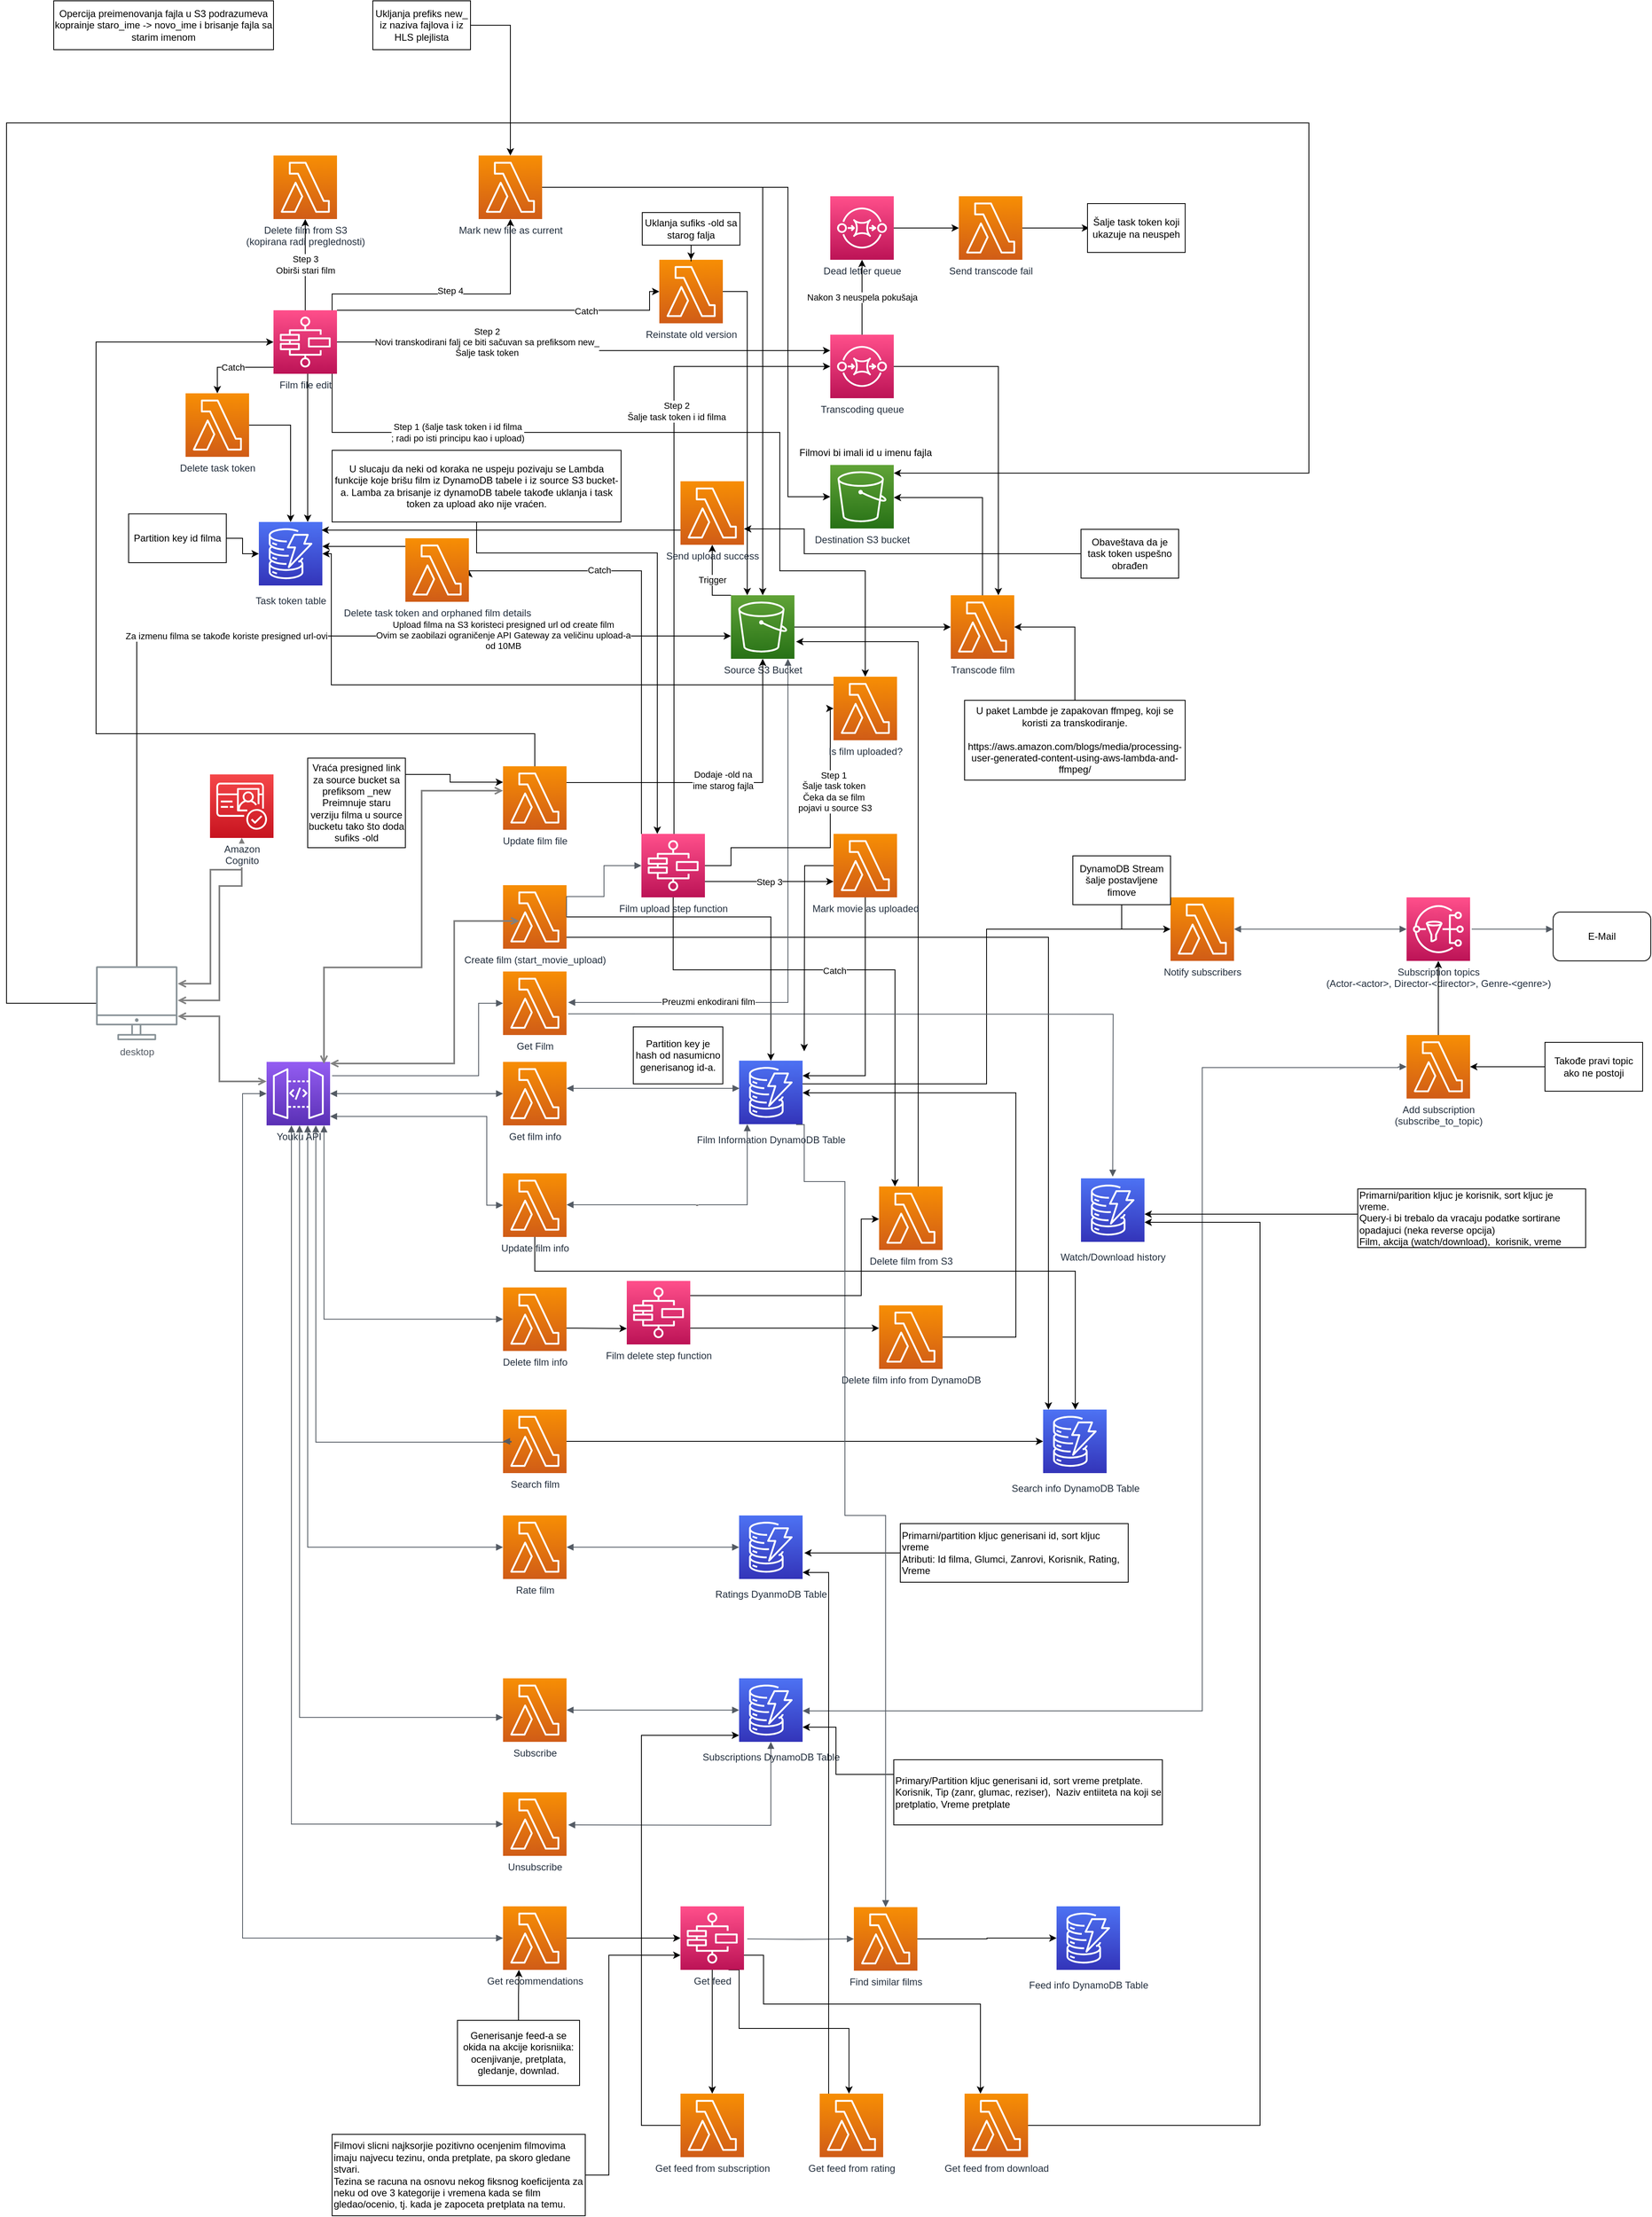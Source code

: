 <mxfile version="20.3.0" type="device"><diagram id="Ht1M8jgEwFfnCIfOTk4-" name="Page-1"><mxGraphModel dx="566" dy="1176" grid="1" gridSize="10" guides="1" tooltips="1" connect="1" arrows="1" fold="1" page="1" pageScale="1" pageWidth="1169" pageHeight="827" math="0" shadow="0"><root><mxCell id="0"/><mxCell id="1" parent="0"/><mxCell id="UEzPUAAOIrF-is8g5C7q-124" style="edgeStyle=orthogonalEdgeStyle;rounded=0;orthogonalLoop=1;jettySize=auto;html=1;startArrow=open;startFill=0;endArrow=open;endFill=0;strokeWidth=2;strokeColor=#808080;" parent="1" target="UEzPUAAOIrF-is8g5C7q-111" edge="1"><mxGeometry relative="1" as="geometry"><Array as="points"><mxPoint x="300.5" y="457"/><mxPoint x="300.5" y="317"/></Array><mxPoint x="260.285" y="457" as="sourcePoint"/></mxGeometry></mxCell><mxCell id="UEzPUAAOIrF-is8g5C7q-127" style="edgeStyle=orthogonalEdgeStyle;rounded=0;orthogonalLoop=1;jettySize=auto;html=1;startArrow=open;startFill=0;endArrow=open;endFill=0;strokeWidth=2;strokeColor=#808080;" parent="1" target="UEzPUAAOIrF-is8g5C7q-114" edge="1"><mxGeometry relative="1" as="geometry"><Array as="points"><mxPoint x="311.5" y="497"/><mxPoint x="311.5" y="577"/></Array><mxPoint x="260.285" y="497" as="sourcePoint"/></mxGeometry></mxCell><mxCell id="UEzPUAAOIrF-is8g5C7q-139" style="edgeStyle=orthogonalEdgeStyle;rounded=0;orthogonalLoop=1;jettySize=auto;html=1;startArrow=open;startFill=0;endArrow=open;endFill=0;strokeWidth=2;strokeColor=#808080;" parent="1" target="UEzPUAAOIrF-is8g5C7q-111" edge="1"><mxGeometry relative="1" as="geometry"><mxPoint x="260.285" y="477.5" as="sourcePoint"/><mxPoint x="422.5" y="339.529" as="targetPoint"/><Array as="points"><mxPoint x="311.5" y="477"/><mxPoint x="311.5" y="337"/></Array></mxGeometry></mxCell><mxCell id="UEzPUAAOIrF-is8g5C7q-111" value="Amazon &lt;br&gt;Cognito" style="outlineConnect=0;fontColor=#232F3E;gradientColor=#F54749;gradientDirection=north;fillColor=#C7131F;strokeColor=#ffffff;dashed=0;verticalLabelPosition=bottom;verticalAlign=top;align=center;html=1;fontSize=12;fontStyle=0;aspect=fixed;shape=mxgraph.aws4.resourceIcon;resIcon=mxgraph.aws4.cognito;labelBackgroundColor=#ffffff;" parent="1" vertex="1"><mxGeometry x="300" y="200" width="78" height="78" as="geometry"/></mxCell><mxCell id="UEzPUAAOIrF-is8g5C7q-114" value="Youku API" style="outlineConnect=0;fontColor=#232F3E;gradientColor=#945DF2;gradientDirection=north;fillColor=#5A30B5;strokeColor=#ffffff;dashed=0;verticalLabelPosition=bottom;verticalAlign=top;align=center;html=1;fontSize=12;fontStyle=0;aspect=fixed;shape=mxgraph.aws4.resourceIcon;resIcon=mxgraph.aws4.api_gateway;labelBackgroundColor=#ffffff;" parent="1" vertex="1"><mxGeometry x="369.5" y="553" width="78" height="78" as="geometry"/></mxCell><mxCell id="XbHEkEZUZf5gX44NF4q4-9" style="edgeStyle=orthogonalEdgeStyle;rounded=0;orthogonalLoop=1;jettySize=auto;html=1;entryX=0;entryY=0.5;entryDx=0;entryDy=0;entryPerimeter=0;" edge="1" parent="1" source="UEzPUAAOIrF-is8g5C7q-116" target="yuaP6LOSD4x99BNPUrEy-14"><mxGeometry relative="1" as="geometry"/></mxCell><mxCell id="XbHEkEZUZf5gX44NF4q4-99" value="Trigger" style="edgeStyle=orthogonalEdgeStyle;rounded=0;orthogonalLoop=1;jettySize=auto;html=1;entryX=0.5;entryY=1;entryDx=0;entryDy=0;entryPerimeter=0;" edge="1" parent="1" source="UEzPUAAOIrF-is8g5C7q-116" target="XbHEkEZUZf5gX44NF4q4-98"><mxGeometry relative="1" as="geometry"><Array as="points"><mxPoint x="917" y="-20"/></Array></mxGeometry></mxCell><mxCell id="UEzPUAAOIrF-is8g5C7q-116" value="Source S3 Bucket" style="outlineConnect=0;fontColor=#232F3E;gradientColor=#60A337;gradientDirection=north;fillColor=#277116;strokeColor=#ffffff;dashed=0;verticalLabelPosition=bottom;verticalAlign=top;align=center;html=1;fontSize=12;fontStyle=0;aspect=fixed;shape=mxgraph.aws4.resourceIcon;resIcon=mxgraph.aws4.s3;labelBackgroundColor=#ffffff;" parent="1" vertex="1"><mxGeometry x="940.0" y="-20" width="78" height="78" as="geometry"/></mxCell><mxCell id="XbHEkEZUZf5gX44NF4q4-41" style="edgeStyle=orthogonalEdgeStyle;rounded=0;orthogonalLoop=1;jettySize=auto;html=1;entryX=0;entryY=0.5;entryDx=0;entryDy=0;entryPerimeter=0;" edge="1" parent="1" source="UEzPUAAOIrF-is8g5C7q-119" target="sCMcGcNBO8domsKH-Ely-51"><mxGeometry relative="1" as="geometry"><Array as="points"><mxPoint x="1254" y="580"/><mxPoint x="1254" y="390"/></Array></mxGeometry></mxCell><mxCell id="UEzPUAAOIrF-is8g5C7q-119" value="Film Information DynamoDB Table" style="outlineConnect=0;fontColor=#232F3E;gradientColor=#4D72F3;gradientDirection=north;fillColor=#3334B9;strokeColor=#ffffff;dashed=0;verticalLabelPosition=bottom;verticalAlign=top;align=center;html=1;fontSize=12;fontStyle=0;aspect=fixed;shape=mxgraph.aws4.resourceIcon;resIcon=mxgraph.aws4.dynamodb;labelBackgroundColor=#ffffff;spacingTop=5;" parent="1" vertex="1"><mxGeometry x="950.0" y="551.5" width="78" height="78" as="geometry"/></mxCell><mxCell id="XbHEkEZUZf5gX44NF4q4-10" style="edgeStyle=orthogonalEdgeStyle;rounded=0;orthogonalLoop=1;jettySize=auto;html=1;" edge="1" parent="1" source="yuaP6LOSD4x99BNPUrEy-1" target="UEzPUAAOIrF-is8g5C7q-116"><mxGeometry relative="1" as="geometry"><Array as="points"><mxPoint x="210" y="30"/></Array></mxGeometry></mxCell><mxCell id="XbHEkEZUZf5gX44NF4q4-12" value="Upload filma na S3 koristeci presigned url od create film&lt;br&gt;Ovim se zaobilazi ograničenje API Gateway za veličinu upload-a&lt;br&gt;od 10MB" style="edgeLabel;html=1;align=center;verticalAlign=middle;resizable=0;points=[];" vertex="1" connectable="0" parent="XbHEkEZUZf5gX44NF4q4-10"><mxGeometry x="0.556" y="1" relative="1" as="geometry"><mxPoint x="-28" as="offset"/></mxGeometry></mxCell><mxCell id="XbHEkEZUZf5gX44NF4q4-60" style="edgeStyle=orthogonalEdgeStyle;rounded=0;orthogonalLoop=1;jettySize=auto;html=1;" edge="1" parent="1" source="yuaP6LOSD4x99BNPUrEy-1" target="XbHEkEZUZf5gX44NF4q4-7"><mxGeometry relative="1" as="geometry"><Array as="points"><mxPoint x="50" y="481"/><mxPoint x="50" y="-600"/><mxPoint x="1650" y="-600"/><mxPoint x="1650" y="-170"/></Array></mxGeometry></mxCell><mxCell id="yuaP6LOSD4x99BNPUrEy-1" value="desktop" style="sketch=0;outlineConnect=0;gradientColor=none;fontColor=#545B64;strokeColor=none;fillColor=#879196;dashed=0;verticalLabelPosition=bottom;verticalAlign=top;align=center;html=1;fontSize=12;fontStyle=0;aspect=fixed;shape=mxgraph.aws4.illustration_desktop;pointerEvents=1" parent="1" vertex="1"><mxGeometry x="160" y="435.5" width="100" height="91" as="geometry"/></mxCell><mxCell id="XbHEkEZUZf5gX44NF4q4-1" style="edgeStyle=orthogonalEdgeStyle;rounded=0;orthogonalLoop=1;jettySize=auto;html=1;" edge="1" parent="1" source="yuaP6LOSD4x99BNPUrEy-2" target="UEzPUAAOIrF-is8g5C7q-119"><mxGeometry relative="1" as="geometry"/></mxCell><mxCell id="XbHEkEZUZf5gX44NF4q4-2" style="edgeStyle=orthogonalEdgeStyle;rounded=0;orthogonalLoop=1;jettySize=auto;html=1;" edge="1" parent="1" source="yuaP6LOSD4x99BNPUrEy-2" target="iOvn7a_ceMQuhvNO2AI0-16"><mxGeometry relative="1" as="geometry"><mxPoint x="1330" y="970.0" as="targetPoint"/><Array as="points"><mxPoint x="1330" y="400"/></Array></mxGeometry></mxCell><mxCell id="yuaP6LOSD4x99BNPUrEy-2" value="Create film (start_movie_upload)" style="sketch=0;points=[[0,0,0],[0.25,0,0],[0.5,0,0],[0.75,0,0],[1,0,0],[0,1,0],[0.25,1,0],[0.5,1,0],[0.75,1,0],[1,1,0],[0,0.25,0],[0,0.5,0],[0,0.75,0],[1,0.25,0],[1,0.5,0],[1,0.75,0]];outlineConnect=0;fontColor=#232F3E;gradientColor=#F78E04;gradientDirection=north;fillColor=#D05C17;strokeColor=#ffffff;dashed=0;verticalLabelPosition=bottom;verticalAlign=top;align=center;html=1;fontSize=12;fontStyle=0;aspect=fixed;shape=mxgraph.aws4.resourceIcon;resIcon=mxgraph.aws4.lambda;" parent="1" vertex="1"><mxGeometry x="660" y="336" width="78" height="78" as="geometry"/></mxCell><mxCell id="yuaP6LOSD4x99BNPUrEy-4" style="edgeStyle=orthogonalEdgeStyle;rounded=0;orthogonalLoop=1;jettySize=auto;html=1;startArrow=open;startFill=0;endArrow=open;endFill=0;strokeWidth=2;strokeColor=#808080;" parent="1" source="UEzPUAAOIrF-is8g5C7q-114" edge="1"><mxGeometry relative="1" as="geometry"><Array as="points"><mxPoint x="600" y="555"/><mxPoint x="600" y="380"/><mxPoint x="680" y="380"/></Array><mxPoint x="460" y="585.5" as="sourcePoint"/><mxPoint x="680" y="380" as="targetPoint"/></mxGeometry></mxCell><mxCell id="yuaP6LOSD4x99BNPUrEy-6" value="Get film info" style="sketch=0;points=[[0,0,0],[0.25,0,0],[0.5,0,0],[0.75,0,0],[1,0,0],[0,1,0],[0.25,1,0],[0.5,1,0],[0.75,1,0],[1,1,0],[0,0.25,0],[0,0.5,0],[0,0.75,0],[1,0.25,0],[1,0.5,0],[1,0.75,0]];outlineConnect=0;fontColor=#232F3E;gradientColor=#F78E04;gradientDirection=north;fillColor=#D05C17;strokeColor=#ffffff;dashed=0;verticalLabelPosition=bottom;verticalAlign=top;align=center;html=1;fontSize=12;fontStyle=0;aspect=fixed;shape=mxgraph.aws4.resourceIcon;resIcon=mxgraph.aws4.lambda;" parent="1" vertex="1"><mxGeometry x="660" y="553" width="78" height="78" as="geometry"/></mxCell><mxCell id="yuaP6LOSD4x99BNPUrEy-7" value="" style="edgeStyle=orthogonalEdgeStyle;html=1;endArrow=block;elbow=vertical;startArrow=block;startFill=1;endFill=1;strokeColor=#545B64;rounded=0;" parent="1" source="UEzPUAAOIrF-is8g5C7q-114" target="yuaP6LOSD4x99BNPUrEy-6" edge="1"><mxGeometry width="100" relative="1" as="geometry"><mxPoint x="490" y="585.5" as="sourcePoint"/><mxPoint x="590" y="585.5" as="targetPoint"/></mxGeometry></mxCell><mxCell id="yuaP6LOSD4x99BNPUrEy-8" value="" style="edgeStyle=orthogonalEdgeStyle;html=1;endArrow=block;elbow=vertical;startArrow=block;startFill=1;endFill=1;strokeColor=#545B64;rounded=0;" parent="1" edge="1"><mxGeometry width="100" relative="1" as="geometry"><mxPoint x="738" y="585.5" as="sourcePoint"/><mxPoint x="950.5" y="585.5" as="targetPoint"/></mxGeometry></mxCell><mxCell id="XbHEkEZUZf5gX44NF4q4-51" style="edgeStyle=orthogonalEdgeStyle;rounded=0;orthogonalLoop=1;jettySize=auto;html=1;entryX=0;entryY=0.5;entryDx=0;entryDy=0;entryPerimeter=0;" edge="1" parent="1" source="yuaP6LOSD4x99BNPUrEy-9" target="XbHEkEZUZf5gX44NF4q4-49"><mxGeometry relative="1" as="geometry"><Array as="points"><mxPoint x="699" y="150"/><mxPoint x="160" y="150"/><mxPoint x="160" y="-331"/></Array></mxGeometry></mxCell><mxCell id="XbHEkEZUZf5gX44NF4q4-58" style="edgeStyle=orthogonalEdgeStyle;rounded=0;orthogonalLoop=1;jettySize=auto;html=1;" edge="1" parent="1" source="yuaP6LOSD4x99BNPUrEy-9" target="UEzPUAAOIrF-is8g5C7q-116"><mxGeometry relative="1" as="geometry"><Array as="points"><mxPoint x="979" y="210"/></Array></mxGeometry></mxCell><mxCell id="XbHEkEZUZf5gX44NF4q4-59" value="Dodaje -old na &lt;br&gt;ime starog fajla" style="edgeLabel;html=1;align=center;verticalAlign=middle;resizable=0;points=[];" vertex="1" connectable="0" parent="XbHEkEZUZf5gX44NF4q4-58"><mxGeometry x="-0.022" y="2" relative="1" as="geometry"><mxPoint y="-1" as="offset"/></mxGeometry></mxCell><mxCell id="yuaP6LOSD4x99BNPUrEy-9" value="Update film file" style="sketch=0;points=[[0,0,0],[0.25,0,0],[0.5,0,0],[0.75,0,0],[1,0,0],[0,1,0],[0.25,1,0],[0.5,1,0],[0.75,1,0],[1,1,0],[0,0.25,0],[0,0.5,0],[0,0.75,0],[1,0.25,0],[1,0.5,0],[1,0.75,0]];outlineConnect=0;fontColor=#232F3E;gradientColor=#F78E04;gradientDirection=north;fillColor=#D05C17;strokeColor=#ffffff;dashed=0;verticalLabelPosition=bottom;verticalAlign=top;align=center;html=1;fontSize=12;fontStyle=0;aspect=fixed;shape=mxgraph.aws4.resourceIcon;resIcon=mxgraph.aws4.lambda;" parent="1" vertex="1"><mxGeometry x="660" y="190" width="78" height="78" as="geometry"/></mxCell><mxCell id="yuaP6LOSD4x99BNPUrEy-11" style="edgeStyle=orthogonalEdgeStyle;rounded=0;orthogonalLoop=1;jettySize=auto;html=1;startArrow=open;startFill=0;endArrow=open;endFill=0;strokeWidth=2;strokeColor=#808080;" parent="1" edge="1"><mxGeometry relative="1" as="geometry"><Array as="points"><mxPoint x="440" y="437"/><mxPoint x="560" y="437"/><mxPoint x="560" y="220"/><mxPoint x="660" y="220"/></Array><mxPoint x="440" y="555.5" as="sourcePoint"/><mxPoint x="660" y="220" as="targetPoint"/></mxGeometry></mxCell><mxCell id="XbHEkEZUZf5gX44NF4q4-8" style="edgeStyle=orthogonalEdgeStyle;rounded=0;orthogonalLoop=1;jettySize=auto;html=1;" edge="1" parent="1" source="yuaP6LOSD4x99BNPUrEy-14" target="XbHEkEZUZf5gX44NF4q4-7"><mxGeometry relative="1" as="geometry"><Array as="points"><mxPoint x="1249" y="-140"/></Array></mxGeometry></mxCell><mxCell id="yuaP6LOSD4x99BNPUrEy-14" value="Transcode film" style="sketch=0;points=[[0,0,0],[0.25,0,0],[0.5,0,0],[0.75,0,0],[1,0,0],[0,1,0],[0.25,1,0],[0.5,1,0],[0.75,1,0],[1,1,0],[0,0.25,0],[0,0.5,0],[0,0.75,0],[1,0.25,0],[1,0.5,0],[1,0.75,0]];outlineConnect=0;fontColor=#232F3E;gradientColor=#F78E04;gradientDirection=north;fillColor=#D05C17;strokeColor=#ffffff;dashed=0;verticalLabelPosition=bottom;verticalAlign=top;align=center;html=1;fontSize=12;fontStyle=0;aspect=fixed;shape=mxgraph.aws4.resourceIcon;resIcon=mxgraph.aws4.lambda;" parent="1" vertex="1"><mxGeometry x="1210" y="-20" width="78" height="78" as="geometry"/></mxCell><mxCell id="yuaP6LOSD4x99BNPUrEy-17" value="" style="edgeStyle=orthogonalEdgeStyle;html=1;endArrow=block;elbow=vertical;startArrow=none;endFill=1;strokeColor=#545B64;rounded=0;exitX=1;exitY=0.5;exitDx=0;exitDy=0;exitPerimeter=0;entryX=0;entryY=0.5;entryDx=0;entryDy=0;entryPerimeter=0;" parent="1" source="yuaP6LOSD4x99BNPUrEy-2" target="sCMcGcNBO8domsKH-Ely-36" edge="1"><mxGeometry width="100" relative="1" as="geometry"><mxPoint x="780" y="405.5" as="sourcePoint"/><mxPoint x="810" y="320" as="targetPoint"/><Array as="points"><mxPoint x="738" y="350"/><mxPoint x="784" y="350"/><mxPoint x="784" y="312"/></Array></mxGeometry></mxCell><mxCell id="yuaP6LOSD4x99BNPUrEy-22" value="Filmovi bi imali id u imenu fajla" style="text;html=1;align=center;verticalAlign=middle;resizable=0;points=[];autosize=1;strokeColor=none;fillColor=none;" parent="1" vertex="1"><mxGeometry x="1010" y="-210" width="190" height="30" as="geometry"/></mxCell><mxCell id="iOvn7a_ceMQuhvNO2AI0-21" style="edgeStyle=orthogonalEdgeStyle;rounded=0;orthogonalLoop=1;jettySize=auto;html=1;" parent="1" source="yuaP6LOSD4x99BNPUrEy-23" target="iOvn7a_ceMQuhvNO2AI0-16" edge="1"><mxGeometry relative="1" as="geometry"><Array as="points"><mxPoint x="699" y="810"/><mxPoint x="1363" y="810"/></Array></mxGeometry></mxCell><mxCell id="yuaP6LOSD4x99BNPUrEy-23" value="Update film info" style="sketch=0;points=[[0,0,0],[0.25,0,0],[0.5,0,0],[0.75,0,0],[1,0,0],[0,1,0],[0.25,1,0],[0.5,1,0],[0.75,1,0],[1,1,0],[0,0.25,0],[0,0.5,0],[0,0.75,0],[1,0.25,0],[1,0.5,0],[1,0.75,0]];outlineConnect=0;fontColor=#232F3E;gradientColor=#F78E04;gradientDirection=north;fillColor=#D05C17;strokeColor=#ffffff;dashed=0;verticalLabelPosition=bottom;verticalAlign=top;align=center;html=1;fontSize=12;fontStyle=0;aspect=fixed;shape=mxgraph.aws4.resourceIcon;resIcon=mxgraph.aws4.lambda;" parent="1" vertex="1"><mxGeometry x="660" y="690" width="78" height="78" as="geometry"/></mxCell><mxCell id="yuaP6LOSD4x99BNPUrEy-24" value="" style="edgeStyle=orthogonalEdgeStyle;html=1;endArrow=block;elbow=vertical;startArrow=block;startFill=1;endFill=1;strokeColor=#545B64;rounded=0;entryX=0;entryY=0.5;entryDx=0;entryDy=0;entryPerimeter=0;" parent="1" source="UEzPUAAOIrF-is8g5C7q-114" target="yuaP6LOSD4x99BNPUrEy-23" edge="1"><mxGeometry width="100" relative="1" as="geometry"><mxPoint x="440" y="640" as="sourcePoint"/><mxPoint x="660" y="660" as="targetPoint"/><Array as="points"><mxPoint x="640" y="620"/><mxPoint x="640" y="729"/></Array></mxGeometry></mxCell><mxCell id="yuaP6LOSD4x99BNPUrEy-25" value="-" style="edgeStyle=orthogonalEdgeStyle;html=1;endArrow=block;elbow=vertical;startArrow=block;startFill=1;endFill=1;strokeColor=#545B64;rounded=0;" parent="1" target="UEzPUAAOIrF-is8g5C7q-119" edge="1"><mxGeometry width="100" relative="1" as="geometry"><mxPoint x="738" y="728.47" as="sourcePoint"/><mxPoint x="950.5" y="728.47" as="targetPoint"/><Array as="points"><mxPoint x="960" y="729"/></Array></mxGeometry></mxCell><mxCell id="yuaP6LOSD4x99BNPUrEy-27" value="Delete film info" style="sketch=0;points=[[0,0,0],[0.25,0,0],[0.5,0,0],[0.75,0,0],[1,0,0],[0,1,0],[0.25,1,0],[0.5,1,0],[0.75,1,0],[1,1,0],[0,0.25,0],[0,0.5,0],[0,0.75,0],[1,0.25,0],[1,0.5,0],[1,0.75,0]];outlineConnect=0;fontColor=#232F3E;gradientColor=#F78E04;gradientDirection=north;fillColor=#D05C17;strokeColor=#ffffff;dashed=0;verticalLabelPosition=bottom;verticalAlign=top;align=center;html=1;fontSize=12;fontStyle=0;aspect=fixed;shape=mxgraph.aws4.resourceIcon;resIcon=mxgraph.aws4.lambda;" parent="1" vertex="1"><mxGeometry x="660" y="830" width="78" height="78" as="geometry"/></mxCell><mxCell id="yuaP6LOSD4x99BNPUrEy-28" value="Get Film" style="sketch=0;points=[[0,0,0],[0.25,0,0],[0.5,0,0],[0.75,0,0],[1,0,0],[0,1,0],[0.25,1,0],[0.5,1,0],[0.75,1,0],[1,1,0],[0,0.25,0],[0,0.5,0],[0,0.75,0],[1,0.25,0],[1,0.5,0],[1,0.75,0]];outlineConnect=0;fontColor=#232F3E;gradientColor=#F78E04;gradientDirection=north;fillColor=#D05C17;strokeColor=#ffffff;dashed=0;verticalLabelPosition=bottom;verticalAlign=top;align=center;html=1;fontSize=12;fontStyle=0;aspect=fixed;shape=mxgraph.aws4.resourceIcon;resIcon=mxgraph.aws4.lambda;" parent="1" vertex="1"><mxGeometry x="660" y="442" width="78" height="78" as="geometry"/></mxCell><mxCell id="sCMcGcNBO8domsKH-Ely-1" value="" style="edgeStyle=orthogonalEdgeStyle;html=1;endArrow=block;elbow=vertical;startArrow=block;startFill=1;endFill=1;strokeColor=#545B64;rounded=0;entryX=0;entryY=0.5;entryDx=0;entryDy=0;entryPerimeter=0;" parent="1" source="UEzPUAAOIrF-is8g5C7q-114" target="yuaP6LOSD4x99BNPUrEy-27" edge="1"><mxGeometry width="100" relative="1" as="geometry"><mxPoint x="420" y="680" as="sourcePoint"/><mxPoint x="670" y="602" as="targetPoint"/><Array as="points"><mxPoint x="440" y="869"/></Array></mxGeometry></mxCell><mxCell id="iOvn7a_ceMQuhvNO2AI0-17" style="edgeStyle=orthogonalEdgeStyle;rounded=0;orthogonalLoop=1;jettySize=auto;html=1;" parent="1" source="sCMcGcNBO8domsKH-Ely-2" target="iOvn7a_ceMQuhvNO2AI0-16" edge="1"><mxGeometry relative="1" as="geometry"><mxPoint x="1310" y="1019" as="targetPoint"/></mxGeometry></mxCell><mxCell id="sCMcGcNBO8domsKH-Ely-2" value="Search film" style="sketch=0;points=[[0,0,0],[0.25,0,0],[0.5,0,0],[0.75,0,0],[1,0,0],[0,1,0],[0.25,1,0],[0.5,1,0],[0.75,1,0],[1,1,0],[0,0.25,0],[0,0.5,0],[0,0.75,0],[1,0.25,0],[1,0.5,0],[1,0.75,0]];outlineConnect=0;fontColor=#232F3E;gradientColor=#F78E04;gradientDirection=north;fillColor=#D05C17;strokeColor=#ffffff;dashed=0;verticalLabelPosition=bottom;verticalAlign=top;align=center;html=1;fontSize=12;fontStyle=0;aspect=fixed;shape=mxgraph.aws4.resourceIcon;resIcon=mxgraph.aws4.lambda;" parent="1" vertex="1"><mxGeometry x="660" y="980" width="78" height="78" as="geometry"/></mxCell><mxCell id="sCMcGcNBO8domsKH-Ely-5" value="" style="edgeStyle=orthogonalEdgeStyle;html=1;endArrow=block;elbow=vertical;startArrow=block;startFill=1;endFill=1;strokeColor=#545B64;rounded=0;entryX=0;entryY=0.5;entryDx=0;entryDy=0;entryPerimeter=0;" parent="1" source="UEzPUAAOIrF-is8g5C7q-114" target="sCMcGcNBO8domsKH-Ely-2" edge="1"><mxGeometry width="100" relative="1" as="geometry"><mxPoint x="450" y="641.0" as="sourcePoint"/><mxPoint x="670" y="879" as="targetPoint"/><Array as="points"><mxPoint x="430" y="1020"/><mxPoint x="670" y="1020"/></Array></mxGeometry></mxCell><mxCell id="sCMcGcNBO8domsKH-Ely-13" value="" style="edgeStyle=orthogonalEdgeStyle;html=1;endArrow=block;elbow=vertical;startArrow=none;endFill=1;strokeColor=#545B64;rounded=0;" parent="1" target="yuaP6LOSD4x99BNPUrEy-28" edge="1"><mxGeometry width="100" relative="1" as="geometry"><mxPoint x="450" y="570" as="sourcePoint"/><mxPoint x="550" y="570" as="targetPoint"/><Array as="points"><mxPoint x="630" y="570"/><mxPoint x="630" y="481"/></Array></mxGeometry></mxCell><mxCell id="sCMcGcNBO8domsKH-Ely-15" value="" style="edgeStyle=orthogonalEdgeStyle;html=1;endArrow=block;elbow=vertical;startArrow=block;startFill=1;endFill=1;strokeColor=#545B64;rounded=0;" parent="1" target="UEzPUAAOIrF-is8g5C7q-116" edge="1"><mxGeometry width="100" relative="1" as="geometry"><mxPoint x="740" y="480" as="sourcePoint"/><mxPoint x="1010" y="320" as="targetPoint"/><Array as="points"><mxPoint x="1010" y="480"/></Array></mxGeometry></mxCell><mxCell id="sCMcGcNBO8domsKH-Ely-69" value="Preuzmi enkodirani film" style="edgeLabel;html=1;align=center;verticalAlign=middle;resizable=0;points=[];" parent="sCMcGcNBO8domsKH-Ely-15" vertex="1" connectable="0"><mxGeometry x="-0.504" y="1" relative="1" as="geometry"><mxPoint as="offset"/></mxGeometry></mxCell><mxCell id="sCMcGcNBO8domsKH-Ely-16" value="Rate film" style="sketch=0;points=[[0,0,0],[0.25,0,0],[0.5,0,0],[0.75,0,0],[1,0,0],[0,1,0],[0.25,1,0],[0.5,1,0],[0.75,1,0],[1,1,0],[0,0.25,0],[0,0.5,0],[0,0.75,0],[1,0.25,0],[1,0.5,0],[1,0.75,0]];outlineConnect=0;fontColor=#232F3E;gradientColor=#F78E04;gradientDirection=north;fillColor=#D05C17;strokeColor=#ffffff;dashed=0;verticalLabelPosition=bottom;verticalAlign=top;align=center;html=1;fontSize=12;fontStyle=0;aspect=fixed;shape=mxgraph.aws4.resourceIcon;resIcon=mxgraph.aws4.lambda;" parent="1" vertex="1"><mxGeometry x="660" y="1110" width="78" height="78" as="geometry"/></mxCell><mxCell id="sCMcGcNBO8domsKH-Ely-17" value="" style="edgeStyle=orthogonalEdgeStyle;html=1;endArrow=block;elbow=vertical;startArrow=block;startFill=1;endFill=1;strokeColor=#545B64;rounded=0;entryX=0;entryY=0.5;entryDx=0;entryDy=0;entryPerimeter=0;" parent="1" source="UEzPUAAOIrF-is8g5C7q-114" target="sCMcGcNBO8domsKH-Ely-16" edge="1"><mxGeometry width="100" relative="1" as="geometry"><mxPoint x="340" y="760" as="sourcePoint"/><mxPoint x="440" y="760" as="targetPoint"/><Array as="points"><mxPoint x="420" y="1149"/></Array></mxGeometry></mxCell><mxCell id="sCMcGcNBO8domsKH-Ely-18" value="Ratings DyanmoDB Table" style="outlineConnect=0;fontColor=#232F3E;gradientColor=#4D72F3;gradientDirection=north;fillColor=#3334B9;strokeColor=#ffffff;dashed=0;verticalLabelPosition=bottom;verticalAlign=top;align=center;html=1;fontSize=12;fontStyle=0;aspect=fixed;shape=mxgraph.aws4.resourceIcon;resIcon=mxgraph.aws4.dynamodb;labelBackgroundColor=#ffffff;spacingTop=5;" parent="1" vertex="1"><mxGeometry x="950.0" y="1110" width="78" height="78" as="geometry"/></mxCell><mxCell id="sCMcGcNBO8domsKH-Ely-19" value="" style="edgeStyle=orthogonalEdgeStyle;html=1;endArrow=block;elbow=vertical;startArrow=block;startFill=1;endFill=1;strokeColor=#545B64;rounded=0;" parent="1" source="sCMcGcNBO8domsKH-Ely-16" target="sCMcGcNBO8domsKH-Ely-18" edge="1"><mxGeometry width="100" relative="1" as="geometry"><mxPoint x="840" y="1150" as="sourcePoint"/><mxPoint x="940" y="1150" as="targetPoint"/></mxGeometry></mxCell><mxCell id="sCMcGcNBO8domsKH-Ely-22" value="Subscriptions DynamoDB Table" style="outlineConnect=0;fontColor=#232F3E;gradientColor=#4D72F3;gradientDirection=north;fillColor=#3334B9;strokeColor=#ffffff;dashed=0;verticalLabelPosition=bottom;verticalAlign=top;align=center;html=1;fontSize=12;fontStyle=0;aspect=fixed;shape=mxgraph.aws4.resourceIcon;resIcon=mxgraph.aws4.dynamodb;labelBackgroundColor=#ffffff;spacingTop=5;" parent="1" vertex="1"><mxGeometry x="950.0" y="1310" width="78" height="78" as="geometry"/></mxCell><mxCell id="sCMcGcNBO8domsKH-Ely-23" value="Subscribe" style="sketch=0;points=[[0,0,0],[0.25,0,0],[0.5,0,0],[0.75,0,0],[1,0,0],[0,1,0],[0.25,1,0],[0.5,1,0],[0.75,1,0],[1,1,0],[0,0.25,0],[0,0.5,0],[0,0.75,0],[1,0.25,0],[1,0.5,0],[1,0.75,0]];outlineConnect=0;fontColor=#232F3E;gradientColor=#F78E04;gradientDirection=north;fillColor=#D05C17;strokeColor=#ffffff;dashed=0;verticalLabelPosition=bottom;verticalAlign=top;align=center;html=1;fontSize=12;fontStyle=0;aspect=fixed;shape=mxgraph.aws4.resourceIcon;resIcon=mxgraph.aws4.lambda;" parent="1" vertex="1"><mxGeometry x="660" y="1310" width="78" height="78" as="geometry"/></mxCell><mxCell id="sCMcGcNBO8domsKH-Ely-28" value="" style="edgeStyle=orthogonalEdgeStyle;html=1;endArrow=block;elbow=vertical;startArrow=block;startFill=1;endFill=1;strokeColor=#545B64;rounded=0;entryX=0;entryY=0.5;entryDx=0;entryDy=0;entryPerimeter=0;" parent="1" source="UEzPUAAOIrF-is8g5C7q-114" edge="1"><mxGeometry width="100" relative="1" as="geometry"><mxPoint x="420" y="840" as="sourcePoint"/><mxPoint x="660" y="1358" as="targetPoint"/><Array as="points"><mxPoint x="410" y="1358"/></Array></mxGeometry></mxCell><mxCell id="sCMcGcNBO8domsKH-Ely-29" value="Unsubscribe" style="sketch=0;points=[[0,0,0],[0.25,0,0],[0.5,0,0],[0.75,0,0],[1,0,0],[0,1,0],[0.25,1,0],[0.5,1,0],[0.75,1,0],[1,1,0],[0,0.25,0],[0,0.5,0],[0,0.75,0],[1,0.25,0],[1,0.5,0],[1,0.75,0]];outlineConnect=0;fontColor=#232F3E;gradientColor=#F78E04;gradientDirection=north;fillColor=#D05C17;strokeColor=#ffffff;dashed=0;verticalLabelPosition=bottom;verticalAlign=top;align=center;html=1;fontSize=12;fontStyle=0;aspect=fixed;shape=mxgraph.aws4.resourceIcon;resIcon=mxgraph.aws4.lambda;" parent="1" vertex="1"><mxGeometry x="660" y="1450" width="78" height="78" as="geometry"/></mxCell><mxCell id="sCMcGcNBO8domsKH-Ely-30" value="" style="edgeStyle=orthogonalEdgeStyle;html=1;endArrow=block;elbow=vertical;startArrow=block;startFill=1;endFill=1;strokeColor=#545B64;rounded=0;entryX=0;entryY=0.5;entryDx=0;entryDy=0;entryPerimeter=0;" parent="1" source="UEzPUAAOIrF-is8g5C7q-114" target="sCMcGcNBO8domsKH-Ely-29" edge="1"><mxGeometry width="100" relative="1" as="geometry"><mxPoint x="400" y="640" as="sourcePoint"/><mxPoint x="639.94" y="1356.5" as="targetPoint"/><Array as="points"><mxPoint x="400" y="1489"/></Array></mxGeometry></mxCell><mxCell id="sCMcGcNBO8domsKH-Ely-31" value="" style="edgeStyle=orthogonalEdgeStyle;html=1;endArrow=block;elbow=vertical;startArrow=block;startFill=1;endFill=1;strokeColor=#545B64;rounded=0;" parent="1" source="sCMcGcNBO8domsKH-Ely-23" target="sCMcGcNBO8domsKH-Ely-22" edge="1"><mxGeometry width="100" relative="1" as="geometry"><mxPoint x="820" y="1360" as="sourcePoint"/><mxPoint x="920" y="1360" as="targetPoint"/></mxGeometry></mxCell><mxCell id="sCMcGcNBO8domsKH-Ely-34" value="" style="edgeStyle=orthogonalEdgeStyle;html=1;endArrow=block;elbow=vertical;startArrow=block;startFill=1;endFill=1;strokeColor=#545B64;rounded=0;" parent="1" target="sCMcGcNBO8domsKH-Ely-22" edge="1"><mxGeometry width="100" relative="1" as="geometry"><mxPoint x="740" y="1490" as="sourcePoint"/><mxPoint x="840" y="1490" as="targetPoint"/></mxGeometry></mxCell><mxCell id="sCMcGcNBO8domsKH-Ely-35" value="Subscription topics &lt;br&gt;(Actor-&amp;lt;actor&amp;gt;, Director-&amp;lt;director&amp;gt;, Genre-&amp;lt;genre&amp;gt;)" style="sketch=0;points=[[0,0,0],[0.25,0,0],[0.5,0,0],[0.75,0,0],[1,0,0],[0,1,0],[0.25,1,0],[0.5,1,0],[0.75,1,0],[1,1,0],[0,0.25,0],[0,0.5,0],[0,0.75,0],[1,0.25,0],[1,0.5,0],[1,0.75,0]];outlineConnect=0;fontColor=#232F3E;gradientColor=#FF4F8B;gradientDirection=north;fillColor=#BC1356;strokeColor=#ffffff;dashed=0;verticalLabelPosition=bottom;verticalAlign=top;align=center;html=1;fontSize=12;fontStyle=0;aspect=fixed;shape=mxgraph.aws4.resourceIcon;resIcon=mxgraph.aws4.sns;" parent="1" vertex="1"><mxGeometry x="1770" y="351" width="78" height="78" as="geometry"/></mxCell><mxCell id="XbHEkEZUZf5gX44NF4q4-18" style="edgeStyle=orthogonalEdgeStyle;rounded=0;orthogonalLoop=1;jettySize=auto;html=1;entryX=0;entryY=0.5;entryDx=0;entryDy=0;entryPerimeter=0;" edge="1" parent="1" source="sCMcGcNBO8domsKH-Ely-36" target="XbHEkEZUZf5gX44NF4q4-14"><mxGeometry relative="1" as="geometry"><Array as="points"><mxPoint x="940" y="312"/><mxPoint x="940" y="290"/><mxPoint x="1062" y="290"/></Array></mxGeometry></mxCell><mxCell id="XbHEkEZUZf5gX44NF4q4-19" value="Step 1&lt;br&gt;Šalje task token&lt;br&gt;Čeka da se film&lt;br&gt;&amp;nbsp;pojavi u source S3" style="edgeLabel;html=1;align=center;verticalAlign=middle;resizable=0;points=[];" vertex="1" connectable="0" parent="XbHEkEZUZf5gX44NF4q4-18"><mxGeometry x="0.277" relative="1" as="geometry"><mxPoint x="4" y="-21" as="offset"/></mxGeometry></mxCell><mxCell id="XbHEkEZUZf5gX44NF4q4-21" style="edgeStyle=orthogonalEdgeStyle;rounded=0;orthogonalLoop=1;jettySize=auto;html=1;entryX=0;entryY=0.5;entryDx=0;entryDy=0;entryPerimeter=0;" edge="1" parent="1" source="sCMcGcNBO8domsKH-Ely-36" target="XbHEkEZUZf5gX44NF4q4-20"><mxGeometry relative="1" as="geometry"><Array as="points"><mxPoint x="870" y="-301"/></Array></mxGeometry></mxCell><mxCell id="XbHEkEZUZf5gX44NF4q4-22" value="Step 2&lt;br&gt;Šalje task token i id filma" style="edgeLabel;html=1;align=center;verticalAlign=middle;resizable=0;points=[];" vertex="1" connectable="0" parent="XbHEkEZUZf5gX44NF4q4-21"><mxGeometry x="0.355" y="-3" relative="1" as="geometry"><mxPoint as="offset"/></mxGeometry></mxCell><mxCell id="XbHEkEZUZf5gX44NF4q4-28" value="Step 3" style="edgeStyle=orthogonalEdgeStyle;rounded=0;orthogonalLoop=1;jettySize=auto;html=1;exitX=1;exitY=0.75;exitDx=0;exitDy=0;exitPerimeter=0;entryX=0;entryY=0.75;entryDx=0;entryDy=0;entryPerimeter=0;" edge="1" parent="1" source="sCMcGcNBO8domsKH-Ely-36" target="XbHEkEZUZf5gX44NF4q4-25"><mxGeometry relative="1" as="geometry"/></mxCell><mxCell id="XbHEkEZUZf5gX44NF4q4-32" style="edgeStyle=orthogonalEdgeStyle;rounded=0;orthogonalLoop=1;jettySize=auto;html=1;entryX=0.25;entryY=0;entryDx=0;entryDy=0;entryPerimeter=0;" edge="1" parent="1" source="sCMcGcNBO8domsKH-Ely-36" target="iOvn7a_ceMQuhvNO2AI0-9"><mxGeometry relative="1" as="geometry"><Array as="points"><mxPoint x="869" y="440"/><mxPoint x="1142" y="440"/></Array></mxGeometry></mxCell><mxCell id="XbHEkEZUZf5gX44NF4q4-33" value="Catch" style="edgeLabel;html=1;align=center;verticalAlign=middle;resizable=0;points=[];" vertex="1" connectable="0" parent="XbHEkEZUZf5gX44NF4q4-32"><mxGeometry x="-0.085" y="-1" relative="1" as="geometry"><mxPoint as="offset"/></mxGeometry></mxCell><mxCell id="XbHEkEZUZf5gX44NF4q4-36" style="edgeStyle=orthogonalEdgeStyle;rounded=0;orthogonalLoop=1;jettySize=auto;html=1;exitX=0;exitY=0;exitDx=0;exitDy=0;exitPerimeter=0;entryX=1;entryY=0.5;entryDx=0;entryDy=0;entryPerimeter=0;" edge="1" parent="1" source="sCMcGcNBO8domsKH-Ely-36" target="XbHEkEZUZf5gX44NF4q4-95"><mxGeometry relative="1" as="geometry"><mxPoint x="560" y="-50" as="targetPoint"/><Array as="points"><mxPoint x="830" y="-50"/><mxPoint x="618" y="-50"/></Array></mxGeometry></mxCell><mxCell id="XbHEkEZUZf5gX44NF4q4-104" value="Catch" style="edgeLabel;html=1;align=center;verticalAlign=middle;resizable=0;points=[];" vertex="1" connectable="0" parent="XbHEkEZUZf5gX44NF4q4-36"><mxGeometry x="0.4" y="-1" relative="1" as="geometry"><mxPoint as="offset"/></mxGeometry></mxCell><mxCell id="sCMcGcNBO8domsKH-Ely-36" value="Film upload step function" style="sketch=0;points=[[0,0,0],[0.25,0,0],[0.5,0,0],[0.75,0,0],[1,0,0],[0,1,0],[0.25,1,0],[0.5,1,0],[0.75,1,0],[1,1,0],[0,0.25,0],[0,0.5,0],[0,0.75,0],[1,0.25,0],[1,0.5,0],[1,0.75,0]];outlineConnect=0;fontColor=#232F3E;gradientColor=#FF4F8B;gradientDirection=north;fillColor=#BC1356;strokeColor=#ffffff;dashed=0;verticalLabelPosition=bottom;verticalAlign=top;align=center;html=1;fontSize=12;fontStyle=0;aspect=fixed;shape=mxgraph.aws4.resourceIcon;resIcon=mxgraph.aws4.step_functions;" parent="1" vertex="1"><mxGeometry x="830" y="273" width="78" height="78" as="geometry"/></mxCell><mxCell id="bUIkdZny19RW4zf8C8G6-19" style="edgeStyle=orthogonalEdgeStyle;rounded=0;orthogonalLoop=1;jettySize=auto;html=1;" parent="1" source="sCMcGcNBO8domsKH-Ely-37" target="bUIkdZny19RW4zf8C8G6-9" edge="1"><mxGeometry relative="1" as="geometry"/></mxCell><mxCell id="sCMcGcNBO8domsKH-Ely-37" value="Get recommendations" style="sketch=0;points=[[0,0,0],[0.25,0,0],[0.5,0,0],[0.75,0,0],[1,0,0],[0,1,0],[0.25,1,0],[0.5,1,0],[0.75,1,0],[1,1,0],[0,0.25,0],[0,0.5,0],[0,0.75,0],[1,0.25,0],[1,0.5,0],[1,0.75,0]];outlineConnect=0;fontColor=#232F3E;gradientColor=#F78E04;gradientDirection=north;fillColor=#D05C17;strokeColor=#ffffff;dashed=0;verticalLabelPosition=bottom;verticalAlign=top;align=center;html=1;fontSize=12;fontStyle=0;aspect=fixed;shape=mxgraph.aws4.resourceIcon;resIcon=mxgraph.aws4.lambda;" parent="1" vertex="1"><mxGeometry x="660" y="1590" width="78" height="78" as="geometry"/></mxCell><mxCell id="sCMcGcNBO8domsKH-Ely-40" value="" style="edgeStyle=orthogonalEdgeStyle;html=1;endArrow=block;elbow=vertical;startArrow=block;startFill=1;endFill=1;strokeColor=#545B64;rounded=0;entryX=0;entryY=0.5;entryDx=0;entryDy=0;entryPerimeter=0;" parent="1" source="UEzPUAAOIrF-is8g5C7q-114" target="sCMcGcNBO8domsKH-Ely-37" edge="1"><mxGeometry width="100" relative="1" as="geometry"><mxPoint x="330" y="720" as="sourcePoint"/><mxPoint x="430" y="720" as="targetPoint"/><Array as="points"><mxPoint x="340" y="592"/><mxPoint x="340" y="1629"/></Array></mxGeometry></mxCell><mxCell id="sCMcGcNBO8domsKH-Ely-51" value="Notify subscribers" style="sketch=0;points=[[0,0,0],[0.25,0,0],[0.5,0,0],[0.75,0,0],[1,0,0],[0,1,0],[0.25,1,0],[0.5,1,0],[0.75,1,0],[1,1,0],[0,0.25,0],[0,0.5,0],[0,0.75,0],[1,0.25,0],[1,0.5,0],[1,0.75,0]];outlineConnect=0;fontColor=#232F3E;gradientColor=#F78E04;gradientDirection=north;fillColor=#D05C17;strokeColor=#ffffff;dashed=0;verticalLabelPosition=bottom;verticalAlign=top;align=center;html=1;fontSize=12;fontStyle=0;aspect=fixed;shape=mxgraph.aws4.resourceIcon;resIcon=mxgraph.aws4.lambda;" parent="1" vertex="1"><mxGeometry x="1480" y="351" width="78" height="78" as="geometry"/></mxCell><mxCell id="sCMcGcNBO8domsKH-Ely-53" value="DynamoDB Stream šalje postavljene fimove" style="rounded=0;whiteSpace=wrap;html=1;" parent="1" vertex="1"><mxGeometry x="1360" y="300" width="120" height="60" as="geometry"/></mxCell><mxCell id="sCMcGcNBO8domsKH-Ely-54" value="" style="edgeStyle=orthogonalEdgeStyle;html=1;endArrow=block;elbow=vertical;startArrow=block;startFill=1;endFill=1;strokeColor=#545B64;rounded=0;exitX=0;exitY=0.5;exitDx=0;exitDy=0;exitPerimeter=0;" parent="1" source="XbHEkEZUZf5gX44NF4q4-42" target="sCMcGcNBO8domsKH-Ely-22" edge="1"><mxGeometry width="100" relative="1" as="geometry"><mxPoint x="1760" y="510" as="sourcePoint"/><mxPoint x="1640" y="680" as="targetPoint"/><Array as="points"><mxPoint x="1760" y="559"/><mxPoint x="1760" y="560"/><mxPoint x="1519" y="560"/><mxPoint x="1519" y="1350"/></Array></mxGeometry></mxCell><mxCell id="sCMcGcNBO8domsKH-Ely-56" value="" style="edgeStyle=orthogonalEdgeStyle;html=1;endArrow=block;elbow=vertical;startArrow=block;startFill=1;endFill=1;strokeColor=#545B64;rounded=0;exitX=1;exitY=0.5;exitDx=0;exitDy=0;exitPerimeter=0;entryX=0;entryY=0.5;entryDx=0;entryDy=0;entryPerimeter=0;" parent="1" source="sCMcGcNBO8domsKH-Ely-51" target="sCMcGcNBO8domsKH-Ely-35" edge="1"><mxGeometry width="100" relative="1" as="geometry"><mxPoint x="1570" y="390" as="sourcePoint"/><mxPoint x="1670" y="390" as="targetPoint"/></mxGeometry></mxCell><mxCell id="sCMcGcNBO8domsKH-Ely-67" value="" style="edgeStyle=orthogonalEdgeStyle;html=1;endArrow=block;elbow=vertical;startArrow=none;endFill=1;strokeColor=#545B64;rounded=0;" parent="1" edge="1"><mxGeometry width="100" relative="1" as="geometry"><mxPoint x="1850" y="390" as="sourcePoint"/><mxPoint x="1950" y="390" as="targetPoint"/></mxGeometry></mxCell><mxCell id="sCMcGcNBO8domsKH-Ely-68" value="E-Mail" style="rounded=1;whiteSpace=wrap;html=1;" parent="1" vertex="1"><mxGeometry x="1950" y="369" width="120" height="60" as="geometry"/></mxCell><mxCell id="bUIkdZny19RW4zf8C8G6-7" value="Partition key je hash od nasumicno generisanog id-a." style="rounded=0;whiteSpace=wrap;html=1;" parent="1" vertex="1"><mxGeometry x="820" y="510" width="110" height="70" as="geometry"/></mxCell><mxCell id="iOvn7a_ceMQuhvNO2AI0-30" style="edgeStyle=orthogonalEdgeStyle;rounded=0;orthogonalLoop=1;jettySize=auto;html=1;" parent="1" source="bUIkdZny19RW4zf8C8G6-9" target="iOvn7a_ceMQuhvNO2AI0-24" edge="1"><mxGeometry relative="1" as="geometry"/></mxCell><mxCell id="iOvn7a_ceMQuhvNO2AI0-31" style="edgeStyle=orthogonalEdgeStyle;rounded=0;orthogonalLoop=1;jettySize=auto;html=1;" parent="1" edge="1"><mxGeometry relative="1" as="geometry"><mxPoint x="937" y="1668" as="sourcePoint"/><mxPoint x="1085" y="1820" as="targetPoint"/><Array as="points"><mxPoint x="950" y="1668"/><mxPoint x="950" y="1740"/><mxPoint x="1085" y="1740"/></Array></mxGeometry></mxCell><mxCell id="bUIkdZny19RW4zf8C8G6-9" value="Get feed" style="sketch=0;points=[[0,0,0],[0.25,0,0],[0.5,0,0],[0.75,0,0],[1,0,0],[0,1,0],[0.25,1,0],[0.5,1,0],[0.75,1,0],[1,1,0],[0,0.25,0],[0,0.5,0],[0,0.75,0],[1,0.25,0],[1,0.5,0],[1,0.75,0]];outlineConnect=0;fontColor=#232F3E;gradientColor=#FF4F8B;gradientDirection=north;fillColor=#BC1356;strokeColor=#ffffff;dashed=0;verticalLabelPosition=bottom;verticalAlign=top;align=center;html=1;fontSize=12;fontStyle=0;aspect=fixed;shape=mxgraph.aws4.resourceIcon;resIcon=mxgraph.aws4.step_functions;" parent="1" vertex="1"><mxGeometry x="878" y="1590" width="78" height="78" as="geometry"/></mxCell><mxCell id="bUIkdZny19RW4zf8C8G6-10" value="Watch/Download history" style="outlineConnect=0;fontColor=#232F3E;gradientColor=#4D72F3;gradientDirection=north;fillColor=#3334B9;strokeColor=#ffffff;dashed=0;verticalLabelPosition=bottom;verticalAlign=top;align=center;html=1;fontSize=12;fontStyle=0;aspect=fixed;shape=mxgraph.aws4.resourceIcon;resIcon=mxgraph.aws4.dynamodb;labelBackgroundColor=#ffffff;spacingTop=5;" parent="1" vertex="1"><mxGeometry x="1370.0" y="696" width="78" height="78" as="geometry"/></mxCell><mxCell id="bUIkdZny19RW4zf8C8G6-11" value="" style="edgeStyle=orthogonalEdgeStyle;html=1;endArrow=block;elbow=vertical;startArrow=none;endFill=1;strokeColor=#545B64;rounded=0;" parent="1" edge="1"><mxGeometry width="100" relative="1" as="geometry"><mxPoint x="740" y="494" as="sourcePoint"/><mxPoint x="1409.0" y="694" as="targetPoint"/></mxGeometry></mxCell><mxCell id="bUIkdZny19RW4zf8C8G6-14" style="edgeStyle=orthogonalEdgeStyle;rounded=0;orthogonalLoop=1;jettySize=auto;html=1;" parent="1" source="bUIkdZny19RW4zf8C8G6-12" target="bUIkdZny19RW4zf8C8G6-10" edge="1"><mxGeometry relative="1" as="geometry"><Array as="points"><mxPoint x="1690" y="740"/><mxPoint x="1690" y="740"/></Array></mxGeometry></mxCell><mxCell id="bUIkdZny19RW4zf8C8G6-12" value="Primarni/parition kljuc je korisnik, sort kljuc je vreme.&lt;br&gt;Query-i bi trebalo da vracaju podatke sortirane opadajuci (neka reverse opcija)&lt;br&gt;Film, akcija (watch/download),&amp;nbsp; korisnik, vreme&amp;nbsp;" style="rounded=0;whiteSpace=wrap;html=1;align=left;" parent="1" vertex="1"><mxGeometry x="1710" y="709" width="280" height="72" as="geometry"/></mxCell><mxCell id="bUIkdZny19RW4zf8C8G6-16" style="edgeStyle=orthogonalEdgeStyle;rounded=0;orthogonalLoop=1;jettySize=auto;html=1;entryX=1.026;entryY=0.59;entryDx=0;entryDy=0;entryPerimeter=0;" parent="1" source="bUIkdZny19RW4zf8C8G6-15" target="sCMcGcNBO8domsKH-Ely-18" edge="1"><mxGeometry relative="1" as="geometry"/></mxCell><mxCell id="bUIkdZny19RW4zf8C8G6-15" value="Primarni/partition kljuc generisani id, sort kljuc vreme&lt;br&gt;Atributi: Id filma, Glumci, Zanrovi, Korisnik, Rating, Vreme" style="rounded=0;whiteSpace=wrap;html=1;align=left;" parent="1" vertex="1"><mxGeometry x="1148" y="1120" width="280" height="72" as="geometry"/></mxCell><mxCell id="bUIkdZny19RW4zf8C8G6-18" style="edgeStyle=orthogonalEdgeStyle;rounded=0;orthogonalLoop=1;jettySize=auto;html=1;" parent="1" source="bUIkdZny19RW4zf8C8G6-17" target="sCMcGcNBO8domsKH-Ely-22" edge="1"><mxGeometry relative="1" as="geometry"><Array as="points"><mxPoint x="1069" y="1428"/><mxPoint x="1069" y="1370"/></Array></mxGeometry></mxCell><mxCell id="bUIkdZny19RW4zf8C8G6-17" value="Primary/Partition kljuc generisani id, sort vreme pretplate.&lt;br&gt;Korisnik, Tip (zanr, glumac, reziser),&amp;nbsp; Naziv entiiteta na koji se pretplatio, Vreme pretplate" style="rounded=0;whiteSpace=wrap;html=1;align=left;" parent="1" vertex="1"><mxGeometry x="1140" y="1410" width="330" height="80" as="geometry"/></mxCell><mxCell id="iOvn7a_ceMQuhvNO2AI0-23" style="edgeStyle=orthogonalEdgeStyle;rounded=0;orthogonalLoop=1;jettySize=auto;html=1;" parent="1" source="bUIkdZny19RW4zf8C8G6-22" target="iOvn7a_ceMQuhvNO2AI0-22" edge="1"><mxGeometry relative="1" as="geometry"/></mxCell><mxCell id="bUIkdZny19RW4zf8C8G6-22" value="Find similar films" style="sketch=0;points=[[0,0,0],[0.25,0,0],[0.5,0,0],[0.75,0,0],[1,0,0],[0,1,0],[0.25,1,0],[0.5,1,0],[0.75,1,0],[1,1,0],[0,0.25,0],[0,0.5,0],[0,0.75,0],[1,0.25,0],[1,0.5,0],[1,0.75,0]];outlineConnect=0;fontColor=#232F3E;gradientColor=#F78E04;gradientDirection=north;fillColor=#D05C17;strokeColor=#ffffff;dashed=0;verticalLabelPosition=bottom;verticalAlign=top;align=center;html=1;fontSize=12;fontStyle=0;aspect=fixed;shape=mxgraph.aws4.resourceIcon;resIcon=mxgraph.aws4.lambda;" parent="1" vertex="1"><mxGeometry x="1091" y="1591" width="78" height="78" as="geometry"/></mxCell><mxCell id="bUIkdZny19RW4zf8C8G6-23" value="" style="edgeStyle=orthogonalEdgeStyle;html=1;endArrow=block;elbow=vertical;startArrow=none;endFill=1;strokeColor=#545B64;rounded=0;entryX=0;entryY=0.5;entryDx=0;entryDy=0;entryPerimeter=0;" parent="1" target="bUIkdZny19RW4zf8C8G6-22" edge="1"><mxGeometry width="100" relative="1" as="geometry"><mxPoint x="960" y="1630" as="sourcePoint"/><mxPoint x="1060" y="1630" as="targetPoint"/></mxGeometry></mxCell><mxCell id="bUIkdZny19RW4zf8C8G6-26" value="" style="edgeStyle=orthogonalEdgeStyle;html=1;endArrow=block;elbow=vertical;startArrow=none;endFill=1;strokeColor=#545B64;rounded=0;entryX=0.5;entryY=0;entryDx=0;entryDy=0;entryPerimeter=0;" parent="1" target="bUIkdZny19RW4zf8C8G6-22" edge="1"><mxGeometry width="100" relative="1" as="geometry"><mxPoint x="1020" y="630" as="sourcePoint"/><mxPoint x="1040" y="760" as="targetPoint"/><Array as="points"><mxPoint x="1030" y="630"/><mxPoint x="1030" y="700"/><mxPoint x="1080" y="700"/><mxPoint x="1080" y="1110"/><mxPoint x="1130" y="1110"/></Array></mxGeometry></mxCell><mxCell id="bUIkdZny19RW4zf8C8G6-32" style="edgeStyle=orthogonalEdgeStyle;rounded=0;orthogonalLoop=1;jettySize=auto;html=1;" parent="1" source="bUIkdZny19RW4zf8C8G6-31" target="bUIkdZny19RW4zf8C8G6-9" edge="1"><mxGeometry relative="1" as="geometry"><Array as="points"><mxPoint x="790" y="1920"/><mxPoint x="790" y="1650"/></Array></mxGeometry></mxCell><mxCell id="bUIkdZny19RW4zf8C8G6-31" value="Filmovi slicni najksorjie pozitivno ocenjenim filmovima imaju najvecu tezinu, onda pretplate, pa skoro gledane stvari.&lt;br&gt;Tezina se racuna na osnovu nekog fiksnog koeficijenta za neku od ove 3 kategorije i vremena kada se film gledao/ocenio, tj. kada je zapoceta pretplata na temu." style="rounded=0;whiteSpace=wrap;html=1;align=left;" parent="1" vertex="1"><mxGeometry x="450" y="1870" width="311" height="100" as="geometry"/></mxCell><mxCell id="bUIkdZny19RW4zf8C8G6-36" style="edgeStyle=orthogonalEdgeStyle;rounded=0;orthogonalLoop=1;jettySize=auto;html=1;entryX=1;entryY=0.5;entryDx=0;entryDy=0;entryPerimeter=0;" parent="1" source="bUIkdZny19RW4zf8C8G6-35" target="yuaP6LOSD4x99BNPUrEy-14" edge="1"><mxGeometry relative="1" as="geometry"/></mxCell><mxCell id="bUIkdZny19RW4zf8C8G6-35" value="U paket Lambde je zapakovan ffmpeg, koji se koristi za transkodiranje.&lt;br&gt;&lt;br&gt;https://aws.amazon.com/blogs/media/processing-user-generated-content-using-aws-lambda-and-ffmpeg/" style="rounded=0;whiteSpace=wrap;html=1;" parent="1" vertex="1"><mxGeometry x="1227" y="109" width="271" height="98" as="geometry"/></mxCell><mxCell id="iOvn7a_ceMQuhvNO2AI0-11" style="edgeStyle=orthogonalEdgeStyle;rounded=0;orthogonalLoop=1;jettySize=auto;html=1;" parent="1" source="iOvn7a_ceMQuhvNO2AI0-1" target="iOvn7a_ceMQuhvNO2AI0-9" edge="1"><mxGeometry relative="1" as="geometry"><Array as="points"><mxPoint x="1100" y="840"/><mxPoint x="1100" y="746"/></Array></mxGeometry></mxCell><mxCell id="iOvn7a_ceMQuhvNO2AI0-1" value="Film delete step function&lt;div&gt;&lt;br&gt;&lt;/div&gt;" style="sketch=0;points=[[0,0,0],[0.25,0,0],[0.5,0,0],[0.75,0,0],[1,0,0],[0,1,0],[0.25,1,0],[0.5,1,0],[0.75,1,0],[1,1,0],[0,0.25,0],[0,0.5,0],[0,0.75,0],[1,0.25,0],[1,0.5,0],[1,0.75,0]];outlineConnect=0;fontColor=#232F3E;gradientColor=#FF4F8B;gradientDirection=north;fillColor=#BC1356;strokeColor=#ffffff;dashed=0;verticalLabelPosition=bottom;verticalAlign=top;align=center;html=1;fontSize=12;fontStyle=0;aspect=fixed;shape=mxgraph.aws4.resourceIcon;resIcon=mxgraph.aws4.step_functions;" parent="1" vertex="1"><mxGeometry x="812" y="822" width="78" height="78" as="geometry"/></mxCell><mxCell id="iOvn7a_ceMQuhvNO2AI0-8" style="edgeStyle=orthogonalEdgeStyle;rounded=0;orthogonalLoop=1;jettySize=auto;html=1;entryX=0;entryY=0.75;entryDx=0;entryDy=0;entryPerimeter=0;" parent="1" source="yuaP6LOSD4x99BNPUrEy-27" target="iOvn7a_ceMQuhvNO2AI0-1" edge="1"><mxGeometry relative="1" as="geometry"><Array as="points"><mxPoint x="750" y="880"/><mxPoint x="750" y="880"/></Array></mxGeometry></mxCell><mxCell id="iOvn7a_ceMQuhvNO2AI0-14" style="edgeStyle=orthogonalEdgeStyle;rounded=0;orthogonalLoop=1;jettySize=auto;html=1;" parent="1" edge="1"><mxGeometry relative="1" as="geometry"><mxPoint x="1182" y="742.999" as="sourcePoint"/><mxPoint x="1020" y="37" as="targetPoint"/><Array as="points"><mxPoint x="1170" y="743"/><mxPoint x="1170" y="37"/></Array></mxGeometry></mxCell><mxCell id="iOvn7a_ceMQuhvNO2AI0-9" value="Delete film from S3" style="sketch=0;points=[[0,0,0],[0.25,0,0],[0.5,0,0],[0.75,0,0],[1,0,0],[0,1,0],[0.25,1,0],[0.5,1,0],[0.75,1,0],[1,1,0],[0,0.25,0],[0,0.5,0],[0,0.75,0],[1,0.25,0],[1,0.5,0],[1,0.75,0]];outlineConnect=0;fontColor=#232F3E;gradientColor=#F78E04;gradientDirection=north;fillColor=#D05C17;strokeColor=#ffffff;dashed=0;verticalLabelPosition=bottom;verticalAlign=top;align=center;html=1;fontSize=12;fontStyle=0;aspect=fixed;shape=mxgraph.aws4.resourceIcon;resIcon=mxgraph.aws4.lambda;" parent="1" vertex="1"><mxGeometry x="1122" y="706" width="78" height="78" as="geometry"/></mxCell><mxCell id="iOvn7a_ceMQuhvNO2AI0-13" style="edgeStyle=orthogonalEdgeStyle;rounded=0;orthogonalLoop=1;jettySize=auto;html=1;" parent="1" source="iOvn7a_ceMQuhvNO2AI0-10" target="UEzPUAAOIrF-is8g5C7q-119" edge="1"><mxGeometry relative="1" as="geometry"><Array as="points"><mxPoint x="1290" y="891"/><mxPoint x="1290" y="591"/></Array></mxGeometry></mxCell><mxCell id="iOvn7a_ceMQuhvNO2AI0-10" value="Delete film info from DynamoDB&lt;div&gt;&lt;br&gt;&lt;/div&gt;" style="sketch=0;points=[[0,0,0],[0.25,0,0],[0.5,0,0],[0.75,0,0],[1,0,0],[0,1,0],[0.25,1,0],[0.5,1,0],[0.75,1,0],[1,1,0],[0,0.25,0],[0,0.5,0],[0,0.75,0],[1,0.25,0],[1,0.5,0],[1,0.75,0]];outlineConnect=0;fontColor=#232F3E;gradientColor=#F78E04;gradientDirection=north;fillColor=#D05C17;strokeColor=#ffffff;dashed=0;verticalLabelPosition=bottom;verticalAlign=top;align=center;html=1;fontSize=12;fontStyle=0;aspect=fixed;shape=mxgraph.aws4.resourceIcon;resIcon=mxgraph.aws4.lambda;" parent="1" vertex="1"><mxGeometry x="1122" y="852" width="78" height="78" as="geometry"/></mxCell><mxCell id="iOvn7a_ceMQuhvNO2AI0-12" style="edgeStyle=orthogonalEdgeStyle;rounded=0;orthogonalLoop=1;jettySize=auto;html=1;" parent="1" source="iOvn7a_ceMQuhvNO2AI0-1" edge="1"><mxGeometry relative="1" as="geometry"><mxPoint x="1122" y="880" as="targetPoint"/><Array as="points"><mxPoint x="1122" y="880"/></Array></mxGeometry></mxCell><mxCell id="iOvn7a_ceMQuhvNO2AI0-16" value="Search info DynamoDB Table" style="outlineConnect=0;fontColor=#232F3E;gradientColor=#4D72F3;gradientDirection=north;fillColor=#3334B9;strokeColor=#ffffff;dashed=0;verticalLabelPosition=bottom;verticalAlign=top;align=center;html=1;fontSize=12;fontStyle=0;aspect=fixed;shape=mxgraph.aws4.resourceIcon;resIcon=mxgraph.aws4.dynamodb;labelBackgroundColor=#ffffff;spacingTop=5;" parent="1" vertex="1"><mxGeometry x="1323.5" y="980" width="78" height="78" as="geometry"/></mxCell><mxCell id="iOvn7a_ceMQuhvNO2AI0-19" value="Generisanje feed-a se okida na akcije korisniika: ocenjivanje, pretplata, gledanje, downlad." style="rounded=0;whiteSpace=wrap;html=1;" parent="1" vertex="1"><mxGeometry x="604" y="1730" width="150" height="80" as="geometry"/></mxCell><mxCell id="iOvn7a_ceMQuhvNO2AI0-20" style="edgeStyle=orthogonalEdgeStyle;rounded=0;orthogonalLoop=1;jettySize=auto;html=1;entryX=0.25;entryY=1;entryDx=0;entryDy=0;entryPerimeter=0;" parent="1" source="iOvn7a_ceMQuhvNO2AI0-19" target="sCMcGcNBO8domsKH-Ely-37" edge="1"><mxGeometry relative="1" as="geometry"/></mxCell><mxCell id="iOvn7a_ceMQuhvNO2AI0-22" value="Feed info DynamoDB Table" style="outlineConnect=0;fontColor=#232F3E;gradientColor=#4D72F3;gradientDirection=north;fillColor=#3334B9;strokeColor=#ffffff;dashed=0;verticalLabelPosition=bottom;verticalAlign=top;align=center;html=1;fontSize=12;fontStyle=0;aspect=fixed;shape=mxgraph.aws4.resourceIcon;resIcon=mxgraph.aws4.dynamodb;labelBackgroundColor=#ffffff;spacingTop=5;" parent="1" vertex="1"><mxGeometry x="1340.0" y="1590" width="78" height="78" as="geometry"/></mxCell><mxCell id="iOvn7a_ceMQuhvNO2AI0-36" style="edgeStyle=orthogonalEdgeStyle;rounded=0;orthogonalLoop=1;jettySize=auto;html=1;" parent="1" source="iOvn7a_ceMQuhvNO2AI0-24" target="sCMcGcNBO8domsKH-Ely-22" edge="1"><mxGeometry relative="1" as="geometry"><Array as="points"><mxPoint x="830" y="1859"/><mxPoint x="830" y="1380"/></Array></mxGeometry></mxCell><mxCell id="iOvn7a_ceMQuhvNO2AI0-24" value="Get feed from subscription" style="sketch=0;points=[[0,0,0],[0.25,0,0],[0.5,0,0],[0.75,0,0],[1,0,0],[0,1,0],[0.25,1,0],[0.5,1,0],[0.75,1,0],[1,1,0],[0,0.25,0],[0,0.5,0],[0,0.75,0],[1,0.25,0],[1,0.5,0],[1,0.75,0]];outlineConnect=0;fontColor=#232F3E;gradientColor=#F78E04;gradientDirection=north;fillColor=#D05C17;strokeColor=#ffffff;dashed=0;verticalLabelPosition=bottom;verticalAlign=top;align=center;html=1;fontSize=12;fontStyle=0;aspect=fixed;shape=mxgraph.aws4.resourceIcon;resIcon=mxgraph.aws4.lambda;" parent="1" vertex="1"><mxGeometry x="878" y="1820" width="78" height="78" as="geometry"/></mxCell><mxCell id="iOvn7a_ceMQuhvNO2AI0-35" style="edgeStyle=orthogonalEdgeStyle;rounded=0;orthogonalLoop=1;jettySize=auto;html=1;" parent="1" source="iOvn7a_ceMQuhvNO2AI0-25" target="sCMcGcNBO8domsKH-Ely-18" edge="1"><mxGeometry relative="1" as="geometry"><Array as="points"><mxPoint x="1060" y="1180"/></Array></mxGeometry></mxCell><mxCell id="iOvn7a_ceMQuhvNO2AI0-25" value="Get feed from rating&lt;div&gt;&lt;br&gt;&lt;/div&gt;" style="sketch=0;points=[[0,0,0],[0.25,0,0],[0.5,0,0],[0.75,0,0],[1,0,0],[0,1,0],[0.25,1,0],[0.5,1,0],[0.75,1,0],[1,1,0],[0,0.25,0],[0,0.5,0],[0,0.75,0],[1,0.25,0],[1,0.5,0],[1,0.75,0]];outlineConnect=0;fontColor=#232F3E;gradientColor=#F78E04;gradientDirection=north;fillColor=#D05C17;strokeColor=#ffffff;dashed=0;verticalLabelPosition=bottom;verticalAlign=top;align=center;html=1;fontSize=12;fontStyle=0;aspect=fixed;shape=mxgraph.aws4.resourceIcon;resIcon=mxgraph.aws4.lambda;" parent="1" vertex="1"><mxGeometry x="1049" y="1820" width="78" height="78" as="geometry"/></mxCell><mxCell id="iOvn7a_ceMQuhvNO2AI0-34" style="edgeStyle=orthogonalEdgeStyle;rounded=0;orthogonalLoop=1;jettySize=auto;html=1;" parent="1" source="iOvn7a_ceMQuhvNO2AI0-26" target="bUIkdZny19RW4zf8C8G6-10" edge="1"><mxGeometry relative="1" as="geometry"><Array as="points"><mxPoint x="1590" y="1859"/><mxPoint x="1590" y="750"/></Array></mxGeometry></mxCell><mxCell id="iOvn7a_ceMQuhvNO2AI0-26" value="Get feed from download&lt;div&gt;&lt;br&gt;&lt;/div&gt;" style="sketch=0;points=[[0,0,0],[0.25,0,0],[0.5,0,0],[0.75,0,0],[1,0,0],[0,1,0],[0.25,1,0],[0.5,1,0],[0.75,1,0],[1,1,0],[0,0.25,0],[0,0.5,0],[0,0.75,0],[1,0.25,0],[1,0.5,0],[1,0.75,0]];outlineConnect=0;fontColor=#232F3E;gradientColor=#F78E04;gradientDirection=north;fillColor=#D05C17;strokeColor=#ffffff;dashed=0;verticalLabelPosition=bottom;verticalAlign=top;align=center;html=1;fontSize=12;fontStyle=0;aspect=fixed;shape=mxgraph.aws4.resourceIcon;resIcon=mxgraph.aws4.lambda;" parent="1" vertex="1"><mxGeometry x="1227" y="1820" width="78" height="78" as="geometry"/></mxCell><mxCell id="iOvn7a_ceMQuhvNO2AI0-32" style="edgeStyle=orthogonalEdgeStyle;rounded=0;orthogonalLoop=1;jettySize=auto;html=1;entryX=0.25;entryY=0;entryDx=0;entryDy=0;entryPerimeter=0;" parent="1" source="bUIkdZny19RW4zf8C8G6-9" target="iOvn7a_ceMQuhvNO2AI0-26" edge="1"><mxGeometry relative="1" as="geometry"><Array as="points"><mxPoint x="980" y="1650"/><mxPoint x="980" y="1710"/><mxPoint x="1247" y="1710"/></Array></mxGeometry></mxCell><mxCell id="XbHEkEZUZf5gX44NF4q4-3" value="" style="endArrow=none;html=1;rounded=0;entryX=0.5;entryY=1;entryDx=0;entryDy=0;" edge="1" parent="1" target="sCMcGcNBO8domsKH-Ely-53"><mxGeometry width="50" height="50" relative="1" as="geometry"><mxPoint x="1420" y="390" as="sourcePoint"/><mxPoint x="1430" y="370" as="targetPoint"/></mxGeometry></mxCell><mxCell id="XbHEkEZUZf5gX44NF4q4-7" value="Destination S3 bucket" style="outlineConnect=0;fontColor=#232F3E;gradientColor=#60A337;gradientDirection=north;fillColor=#277116;strokeColor=#ffffff;dashed=0;verticalLabelPosition=bottom;verticalAlign=top;align=center;html=1;fontSize=12;fontStyle=0;aspect=fixed;shape=mxgraph.aws4.resourceIcon;resIcon=mxgraph.aws4.s3;labelBackgroundColor=#ffffff;" vertex="1" parent="1"><mxGeometry x="1062.0" y="-180" width="78" height="78" as="geometry"/></mxCell><mxCell id="XbHEkEZUZf5gX44NF4q4-55" style="edgeStyle=orthogonalEdgeStyle;rounded=0;orthogonalLoop=1;jettySize=auto;html=1;" edge="1" parent="1" source="XbHEkEZUZf5gX44NF4q4-14" target="XbHEkEZUZf5gX44NF4q4-34"><mxGeometry relative="1" as="geometry"><Array as="points"><mxPoint x="449" y="90"/></Array></mxGeometry></mxCell><mxCell id="XbHEkEZUZf5gX44NF4q4-14" value="Is film uploaded?" style="sketch=0;points=[[0,0,0],[0.25,0,0],[0.5,0,0],[0.75,0,0],[1,0,0],[0,1,0],[0.25,1,0],[0.5,1,0],[0.75,1,0],[1,1,0],[0,0.25,0],[0,0.5,0],[0,0.75,0],[1,0.25,0],[1,0.5,0],[1,0.75,0]];outlineConnect=0;fontColor=#232F3E;gradientColor=#F78E04;gradientDirection=north;fillColor=#D05C17;strokeColor=#ffffff;dashed=0;verticalLabelPosition=bottom;verticalAlign=top;align=center;html=1;fontSize=12;fontStyle=0;aspect=fixed;shape=mxgraph.aws4.resourceIcon;resIcon=mxgraph.aws4.lambda;" vertex="1" parent="1"><mxGeometry x="1066" y="80" width="78" height="78" as="geometry"/></mxCell><mxCell id="XbHEkEZUZf5gX44NF4q4-24" style="edgeStyle=orthogonalEdgeStyle;rounded=0;orthogonalLoop=1;jettySize=auto;html=1;entryX=0.75;entryY=0;entryDx=0;entryDy=0;entryPerimeter=0;" edge="1" parent="1" source="XbHEkEZUZf5gX44NF4q4-20" target="yuaP6LOSD4x99BNPUrEy-14"><mxGeometry relative="1" as="geometry"/></mxCell><mxCell id="XbHEkEZUZf5gX44NF4q4-76" value="Nakon 3 neuspela pokušaja" style="edgeStyle=orthogonalEdgeStyle;rounded=0;orthogonalLoop=1;jettySize=auto;html=1;" edge="1" parent="1" source="XbHEkEZUZf5gX44NF4q4-20" target="XbHEkEZUZf5gX44NF4q4-75"><mxGeometry relative="1" as="geometry"/></mxCell><mxCell id="XbHEkEZUZf5gX44NF4q4-20" value="Transcoding queue" style="sketch=0;points=[[0,0,0],[0.25,0,0],[0.5,0,0],[0.75,0,0],[1,0,0],[0,1,0],[0.25,1,0],[0.5,1,0],[0.75,1,0],[1,1,0],[0,0.25,0],[0,0.5,0],[0,0.75,0],[1,0.25,0],[1,0.5,0],[1,0.75,0]];outlineConnect=0;fontColor=#232F3E;gradientColor=#FF4F8B;gradientDirection=north;fillColor=#BC1356;strokeColor=#ffffff;dashed=0;verticalLabelPosition=bottom;verticalAlign=top;align=center;html=1;fontSize=12;fontStyle=0;aspect=fixed;shape=mxgraph.aws4.resourceIcon;resIcon=mxgraph.aws4.sqs;" vertex="1" parent="1"><mxGeometry x="1062" y="-340" width="78" height="78" as="geometry"/></mxCell><mxCell id="XbHEkEZUZf5gX44NF4q4-27" style="edgeStyle=orthogonalEdgeStyle;rounded=0;orthogonalLoop=1;jettySize=auto;html=1;" edge="1" parent="1" source="XbHEkEZUZf5gX44NF4q4-25"><mxGeometry relative="1" as="geometry"><mxPoint x="1030" y="540" as="targetPoint"/></mxGeometry></mxCell><mxCell id="XbHEkEZUZf5gX44NF4q4-29" style="edgeStyle=orthogonalEdgeStyle;rounded=0;orthogonalLoop=1;jettySize=auto;html=1;exitX=0.5;exitY=1;exitDx=0;exitDy=0;exitPerimeter=0;" edge="1" parent="1" source="XbHEkEZUZf5gX44NF4q4-25" target="UEzPUAAOIrF-is8g5C7q-119"><mxGeometry relative="1" as="geometry"><mxPoint x="1030" y="570" as="targetPoint"/><Array as="points"><mxPoint x="1105" y="570"/></Array></mxGeometry></mxCell><mxCell id="XbHEkEZUZf5gX44NF4q4-25" value="Mark movie as uploaded" style="sketch=0;points=[[0,0,0],[0.25,0,0],[0.5,0,0],[0.75,0,0],[1,0,0],[0,1,0],[0.25,1,0],[0.5,1,0],[0.75,1,0],[1,1,0],[0,0.25,0],[0,0.5,0],[0,0.75,0],[1,0.25,0],[1,0.5,0],[1,0.75,0]];outlineConnect=0;fontColor=#232F3E;gradientColor=#F78E04;gradientDirection=north;fillColor=#D05C17;strokeColor=#ffffff;dashed=0;verticalLabelPosition=bottom;verticalAlign=top;align=center;html=1;fontSize=12;fontStyle=0;aspect=fixed;shape=mxgraph.aws4.resourceIcon;resIcon=mxgraph.aws4.lambda;" vertex="1" parent="1"><mxGeometry x="1066" y="273" width="78" height="78" as="geometry"/></mxCell><mxCell id="XbHEkEZUZf5gX44NF4q4-31" style="edgeStyle=orthogonalEdgeStyle;rounded=0;orthogonalLoop=1;jettySize=auto;html=1;entryX=0.25;entryY=0;entryDx=0;entryDy=0;entryPerimeter=0;" edge="1" parent="1" source="XbHEkEZUZf5gX44NF4q4-30" target="sCMcGcNBO8domsKH-Ely-36"><mxGeometry relative="1" as="geometry"><Array as="points"><mxPoint x="850" y="-72"/></Array></mxGeometry></mxCell><mxCell id="XbHEkEZUZf5gX44NF4q4-30" value="U slucaju da neki od koraka ne uspeju pozivaju se Lambda funkcije koje brišu film iz DynamoDB tabele i iz source S3 bucket-a. Lamba za brisanje iz dynamoDB tabele takođe uklanja i task token za upload ako nije vraćen." style="rounded=0;whiteSpace=wrap;html=1;" vertex="1" parent="1"><mxGeometry x="450" y="-198" width="355" height="88" as="geometry"/></mxCell><mxCell id="XbHEkEZUZf5gX44NF4q4-34" value="Task token table" style="outlineConnect=0;fontColor=#232F3E;gradientColor=#4D72F3;gradientDirection=north;fillColor=#3334B9;strokeColor=#ffffff;dashed=0;verticalLabelPosition=bottom;verticalAlign=top;align=center;html=1;fontSize=12;fontStyle=0;aspect=fixed;shape=mxgraph.aws4.resourceIcon;resIcon=mxgraph.aws4.dynamodb;labelBackgroundColor=#ffffff;spacingTop=5;" vertex="1" parent="1"><mxGeometry x="360.0" y="-110" width="78" height="78" as="geometry"/></mxCell><mxCell id="XbHEkEZUZf5gX44NF4q4-40" style="edgeStyle=orthogonalEdgeStyle;rounded=0;orthogonalLoop=1;jettySize=auto;html=1;" edge="1" parent="1" source="XbHEkEZUZf5gX44NF4q4-39" target="XbHEkEZUZf5gX44NF4q4-34"><mxGeometry relative="1" as="geometry"/></mxCell><mxCell id="XbHEkEZUZf5gX44NF4q4-39" value="Partition key id filma" style="rounded=0;whiteSpace=wrap;html=1;" vertex="1" parent="1"><mxGeometry x="200" y="-120" width="120" height="60" as="geometry"/></mxCell><mxCell id="XbHEkEZUZf5gX44NF4q4-43" style="edgeStyle=orthogonalEdgeStyle;rounded=0;orthogonalLoop=1;jettySize=auto;html=1;" edge="1" parent="1" source="XbHEkEZUZf5gX44NF4q4-42" target="sCMcGcNBO8domsKH-Ely-35"><mxGeometry relative="1" as="geometry"/></mxCell><mxCell id="XbHEkEZUZf5gX44NF4q4-42" value="Add subscription&lt;br&gt;(subscribe_to_topic)" style="sketch=0;points=[[0,0,0],[0.25,0,0],[0.5,0,0],[0.75,0,0],[1,0,0],[0,1,0],[0.25,1,0],[0.5,1,0],[0.75,1,0],[1,1,0],[0,0.25,0],[0,0.5,0],[0,0.75,0],[1,0.25,0],[1,0.5,0],[1,0.75,0]];outlineConnect=0;fontColor=#232F3E;gradientColor=#F78E04;gradientDirection=north;fillColor=#D05C17;strokeColor=#ffffff;dashed=0;verticalLabelPosition=bottom;verticalAlign=top;align=center;html=1;fontSize=12;fontStyle=0;aspect=fixed;shape=mxgraph.aws4.resourceIcon;resIcon=mxgraph.aws4.lambda;" vertex="1" parent="1"><mxGeometry x="1770" y="520" width="78" height="78" as="geometry"/></mxCell><mxCell id="XbHEkEZUZf5gX44NF4q4-45" style="edgeStyle=orthogonalEdgeStyle;rounded=0;orthogonalLoop=1;jettySize=auto;html=1;entryX=1;entryY=0.5;entryDx=0;entryDy=0;entryPerimeter=0;" edge="1" parent="1" source="XbHEkEZUZf5gX44NF4q4-44" target="XbHEkEZUZf5gX44NF4q4-42"><mxGeometry relative="1" as="geometry"/></mxCell><mxCell id="XbHEkEZUZf5gX44NF4q4-44" value="Takođe pravi topic ako ne postoji" style="rounded=0;whiteSpace=wrap;html=1;" vertex="1" parent="1"><mxGeometry x="1940" y="529" width="120" height="60" as="geometry"/></mxCell><mxCell id="XbHEkEZUZf5gX44NF4q4-50" style="edgeStyle=orthogonalEdgeStyle;rounded=0;orthogonalLoop=1;jettySize=auto;html=1;" edge="1" parent="1" source="XbHEkEZUZf5gX44NF4q4-49" target="XbHEkEZUZf5gX44NF4q4-34"><mxGeometry relative="1" as="geometry"><Array as="points"><mxPoint x="420" y="-270"/><mxPoint x="420" y="-270"/></Array></mxGeometry></mxCell><mxCell id="XbHEkEZUZf5gX44NF4q4-52" style="edgeStyle=orthogonalEdgeStyle;rounded=0;orthogonalLoop=1;jettySize=auto;html=1;entryX=0.5;entryY=0;entryDx=0;entryDy=0;entryPerimeter=0;" edge="1" parent="1" source="XbHEkEZUZf5gX44NF4q4-49" target="XbHEkEZUZf5gX44NF4q4-14"><mxGeometry relative="1" as="geometry"><Array as="points"><mxPoint x="450" y="-220"/><mxPoint x="1000" y="-220"/><mxPoint x="1000" y="-50"/><mxPoint x="1105" y="-50"/></Array></mxGeometry></mxCell><mxCell id="XbHEkEZUZf5gX44NF4q4-54" value="Step 1 (šalje task token i id filma&lt;br&gt;; radi po isti principu kao i upload)" style="edgeLabel;html=1;align=center;verticalAlign=middle;resizable=0;points=[];" vertex="1" connectable="0" parent="XbHEkEZUZf5gX44NF4q4-52"><mxGeometry x="-0.56" relative="1" as="geometry"><mxPoint as="offset"/></mxGeometry></mxCell><mxCell id="XbHEkEZUZf5gX44NF4q4-61" style="edgeStyle=orthogonalEdgeStyle;rounded=0;orthogonalLoop=1;jettySize=auto;html=1;entryX=0;entryY=0.25;entryDx=0;entryDy=0;entryPerimeter=0;" edge="1" parent="1" source="XbHEkEZUZf5gX44NF4q4-49" target="XbHEkEZUZf5gX44NF4q4-20"><mxGeometry relative="1" as="geometry"><Array as="points"><mxPoint x="759" y="-331"/><mxPoint x="759" y="-321"/></Array></mxGeometry></mxCell><mxCell id="XbHEkEZUZf5gX44NF4q4-63" value="Step 2&lt;br&gt;Novi transkodirani falj ce biti sačuvan sa prefiksom new_&lt;br&gt;Šalje task token" style="edgeLabel;html=1;align=center;verticalAlign=middle;resizable=0;points=[];" vertex="1" connectable="0" parent="XbHEkEZUZf5gX44NF4q4-61"><mxGeometry x="-0.141" y="-2" relative="1" as="geometry"><mxPoint x="-81" y="-2" as="offset"/></mxGeometry></mxCell><mxCell id="XbHEkEZUZf5gX44NF4q4-65" value="Step 3&lt;br&gt;Obirši stari film" style="edgeStyle=orthogonalEdgeStyle;rounded=0;orthogonalLoop=1;jettySize=auto;html=1;entryX=0.5;entryY=1;entryDx=0;entryDy=0;entryPerimeter=0;" edge="1" parent="1" source="XbHEkEZUZf5gX44NF4q4-49" target="XbHEkEZUZf5gX44NF4q4-64"><mxGeometry relative="1" as="geometry"/></mxCell><mxCell id="XbHEkEZUZf5gX44NF4q4-70" style="edgeStyle=orthogonalEdgeStyle;rounded=0;orthogonalLoop=1;jettySize=auto;html=1;" edge="1" parent="1" source="XbHEkEZUZf5gX44NF4q4-49" target="XbHEkEZUZf5gX44NF4q4-69"><mxGeometry relative="1" as="geometry"><Array as="points"><mxPoint x="450" y="-390"/><mxPoint x="669" y="-390"/></Array></mxGeometry></mxCell><mxCell id="XbHEkEZUZf5gX44NF4q4-81" value="Step 4" style="edgeLabel;html=1;align=center;verticalAlign=middle;resizable=0;points=[];" vertex="1" connectable="0" parent="XbHEkEZUZf5gX44NF4q4-70"><mxGeometry x="0.001" y="4" relative="1" as="geometry"><mxPoint x="-1" as="offset"/></mxGeometry></mxCell><mxCell id="XbHEkEZUZf5gX44NF4q4-83" style="edgeStyle=orthogonalEdgeStyle;rounded=0;orthogonalLoop=1;jettySize=auto;html=1;entryX=0;entryY=0.5;entryDx=0;entryDy=0;entryPerimeter=0;" edge="1" parent="1" source="XbHEkEZUZf5gX44NF4q4-49" target="XbHEkEZUZf5gX44NF4q4-82"><mxGeometry relative="1" as="geometry"><mxPoint x="840" y="-400" as="targetPoint"/><Array as="points"><mxPoint x="840" y="-370"/><mxPoint x="840" y="-393"/></Array></mxGeometry></mxCell><mxCell id="XbHEkEZUZf5gX44NF4q4-90" value="Catch" style="edgeLabel;html=1;align=center;verticalAlign=middle;resizable=0;points=[];" vertex="1" connectable="0" parent="XbHEkEZUZf5gX44NF4q4-83"><mxGeometry x="0.461" relative="1" as="geometry"><mxPoint y="1" as="offset"/></mxGeometry></mxCell><mxCell id="XbHEkEZUZf5gX44NF4q4-93" value="Catch" style="edgeStyle=orthogonalEdgeStyle;rounded=0;orthogonalLoop=1;jettySize=auto;html=1;" edge="1" parent="1" source="XbHEkEZUZf5gX44NF4q4-49" target="XbHEkEZUZf5gX44NF4q4-92"><mxGeometry relative="1" as="geometry"><Array as="points"><mxPoint x="309" y="-300"/></Array></mxGeometry></mxCell><mxCell id="XbHEkEZUZf5gX44NF4q4-49" value="Film file edit" style="sketch=0;points=[[0,0,0],[0.25,0,0],[0.5,0,0],[0.75,0,0],[1,0,0],[0,1,0],[0.25,1,0],[0.5,1,0],[0.75,1,0],[1,1,0],[0,0.25,0],[0,0.5,0],[0,0.75,0],[1,0.25,0],[1,0.5,0],[1,0.75,0]];outlineConnect=0;fontColor=#232F3E;gradientColor=#FF4F8B;gradientDirection=north;fillColor=#BC1356;strokeColor=#ffffff;dashed=0;verticalLabelPosition=bottom;verticalAlign=top;align=center;html=1;fontSize=12;fontStyle=0;aspect=fixed;shape=mxgraph.aws4.resourceIcon;resIcon=mxgraph.aws4.step_functions;" vertex="1" parent="1"><mxGeometry x="378" y="-370" width="78" height="78" as="geometry"/></mxCell><mxCell id="XbHEkEZUZf5gX44NF4q4-64" value="Delete film from S3&lt;br&gt;(kopirana radi preglednosti)" style="sketch=0;points=[[0,0,0],[0.25,0,0],[0.5,0,0],[0.75,0,0],[1,0,0],[0,1,0],[0.25,1,0],[0.5,1,0],[0.75,1,0],[1,1,0],[0,0.25,0],[0,0.5,0],[0,0.75,0],[1,0.25,0],[1,0.5,0],[1,0.75,0]];outlineConnect=0;fontColor=#232F3E;gradientColor=#F78E04;gradientDirection=north;fillColor=#D05C17;strokeColor=#ffffff;dashed=0;verticalLabelPosition=bottom;verticalAlign=top;align=center;html=1;fontSize=12;fontStyle=0;aspect=fixed;shape=mxgraph.aws4.resourceIcon;resIcon=mxgraph.aws4.lambda;" vertex="1" parent="1"><mxGeometry x="378" y="-560" width="78" height="78" as="geometry"/></mxCell><mxCell id="XbHEkEZUZf5gX44NF4q4-66" value="Za izmenu filma se takođe koriste presigned url-ovi" style="edgeLabel;html=1;align=center;verticalAlign=middle;resizable=0;points=[];" vertex="1" connectable="0" parent="1"><mxGeometry x="320.0" y="30" as="geometry"/></mxCell><mxCell id="XbHEkEZUZf5gX44NF4q4-68" style="edgeStyle=orthogonalEdgeStyle;rounded=0;orthogonalLoop=1;jettySize=auto;html=1;entryX=0;entryY=0.25;entryDx=0;entryDy=0;entryPerimeter=0;" edge="1" parent="1" source="XbHEkEZUZf5gX44NF4q4-67" target="yuaP6LOSD4x99BNPUrEy-9"><mxGeometry relative="1" as="geometry"><Array as="points"><mxPoint x="595" y="200"/><mxPoint x="595" y="210"/></Array></mxGeometry></mxCell><mxCell id="XbHEkEZUZf5gX44NF4q4-67" value="Vraća presigned link za source bucket sa prefiksom _new&lt;br&gt;Preimnuje staru verziju filma u source bucketu tako što doda sufiks -old" style="rounded=0;whiteSpace=wrap;html=1;" vertex="1" parent="1"><mxGeometry x="420" y="180" width="120" height="110" as="geometry"/></mxCell><mxCell id="XbHEkEZUZf5gX44NF4q4-73" style="edgeStyle=orthogonalEdgeStyle;rounded=0;orthogonalLoop=1;jettySize=auto;html=1;" edge="1" parent="1" source="XbHEkEZUZf5gX44NF4q4-69" target="XbHEkEZUZf5gX44NF4q4-7"><mxGeometry relative="1" as="geometry"><Array as="points"><mxPoint x="1010" y="-521"/><mxPoint x="1010" y="-141"/></Array></mxGeometry></mxCell><mxCell id="XbHEkEZUZf5gX44NF4q4-74" style="edgeStyle=orthogonalEdgeStyle;rounded=0;orthogonalLoop=1;jettySize=auto;html=1;" edge="1" parent="1" source="XbHEkEZUZf5gX44NF4q4-69" target="UEzPUAAOIrF-is8g5C7q-116"><mxGeometry relative="1" as="geometry"/></mxCell><mxCell id="XbHEkEZUZf5gX44NF4q4-69" value="Mark new file as current" style="sketch=0;points=[[0,0,0],[0.25,0,0],[0.5,0,0],[0.75,0,0],[1,0,0],[0,1,0],[0.25,1,0],[0.5,1,0],[0.75,1,0],[1,1,0],[0,0.25,0],[0,0.5,0],[0,0.75,0],[1,0.25,0],[1,0.5,0],[1,0.75,0]];outlineConnect=0;fontColor=#232F3E;gradientColor=#F78E04;gradientDirection=north;fillColor=#D05C17;strokeColor=#ffffff;dashed=0;verticalLabelPosition=bottom;verticalAlign=top;align=center;html=1;fontSize=12;fontStyle=0;aspect=fixed;shape=mxgraph.aws4.resourceIcon;resIcon=mxgraph.aws4.lambda;" vertex="1" parent="1"><mxGeometry x="630" y="-560" width="78" height="78" as="geometry"/></mxCell><mxCell id="XbHEkEZUZf5gX44NF4q4-72" style="edgeStyle=orthogonalEdgeStyle;rounded=0;orthogonalLoop=1;jettySize=auto;html=1;entryX=0.5;entryY=0;entryDx=0;entryDy=0;entryPerimeter=0;" edge="1" parent="1" source="XbHEkEZUZf5gX44NF4q4-71" target="XbHEkEZUZf5gX44NF4q4-69"><mxGeometry relative="1" as="geometry"/></mxCell><mxCell id="XbHEkEZUZf5gX44NF4q4-71" value="Ukljanja prefiks new_ iz naziva fajlova i iz HLS plejlista" style="rounded=0;whiteSpace=wrap;html=1;" vertex="1" parent="1"><mxGeometry x="500" y="-750" width="120" height="60" as="geometry"/></mxCell><mxCell id="XbHEkEZUZf5gX44NF4q4-78" style="edgeStyle=orthogonalEdgeStyle;rounded=0;orthogonalLoop=1;jettySize=auto;html=1;entryX=0;entryY=0.5;entryDx=0;entryDy=0;entryPerimeter=0;" edge="1" parent="1" source="XbHEkEZUZf5gX44NF4q4-75" target="XbHEkEZUZf5gX44NF4q4-77"><mxGeometry relative="1" as="geometry"/></mxCell><mxCell id="XbHEkEZUZf5gX44NF4q4-75" value="Dead letter queue" style="sketch=0;points=[[0,0,0],[0.25,0,0],[0.5,0,0],[0.75,0,0],[1,0,0],[0,1,0],[0.25,1,0],[0.5,1,0],[0.75,1,0],[1,1,0],[0,0.25,0],[0,0.5,0],[0,0.75,0],[1,0.25,0],[1,0.5,0],[1,0.75,0]];outlineConnect=0;fontColor=#232F3E;gradientColor=#FF4F8B;gradientDirection=north;fillColor=#BC1356;strokeColor=#ffffff;dashed=0;verticalLabelPosition=bottom;verticalAlign=top;align=center;html=1;fontSize=12;fontStyle=0;aspect=fixed;shape=mxgraph.aws4.resourceIcon;resIcon=mxgraph.aws4.sqs;" vertex="1" parent="1"><mxGeometry x="1062" y="-510" width="78" height="78" as="geometry"/></mxCell><mxCell id="XbHEkEZUZf5gX44NF4q4-79" style="edgeStyle=orthogonalEdgeStyle;rounded=0;orthogonalLoop=1;jettySize=auto;html=1;" edge="1" parent="1" source="XbHEkEZUZf5gX44NF4q4-77"><mxGeometry relative="1" as="geometry"><mxPoint x="1380" y="-471" as="targetPoint"/></mxGeometry></mxCell><mxCell id="XbHEkEZUZf5gX44NF4q4-77" value="Send transcode fail" style="sketch=0;points=[[0,0,0],[0.25,0,0],[0.5,0,0],[0.75,0,0],[1,0,0],[0,1,0],[0.25,1,0],[0.5,1,0],[0.75,1,0],[1,1,0],[0,0.25,0],[0,0.5,0],[0,0.75,0],[1,0.25,0],[1,0.5,0],[1,0.75,0]];outlineConnect=0;fontColor=#232F3E;gradientColor=#F78E04;gradientDirection=north;fillColor=#D05C17;strokeColor=#ffffff;dashed=0;verticalLabelPosition=bottom;verticalAlign=top;align=center;html=1;fontSize=12;fontStyle=0;aspect=fixed;shape=mxgraph.aws4.resourceIcon;resIcon=mxgraph.aws4.lambda;" vertex="1" parent="1"><mxGeometry x="1220" y="-510" width="78" height="78" as="geometry"/></mxCell><mxCell id="XbHEkEZUZf5gX44NF4q4-80" value="Šalje task token koji ukazuje na neuspeh" style="rounded=0;whiteSpace=wrap;html=1;" vertex="1" parent="1"><mxGeometry x="1378" y="-501" width="120" height="60" as="geometry"/></mxCell><mxCell id="XbHEkEZUZf5gX44NF4q4-85" style="edgeStyle=orthogonalEdgeStyle;rounded=0;orthogonalLoop=1;jettySize=auto;html=1;" edge="1" parent="1" source="XbHEkEZUZf5gX44NF4q4-82" target="UEzPUAAOIrF-is8g5C7q-116"><mxGeometry relative="1" as="geometry"><mxPoint x="940" y="-30" as="targetPoint"/><Array as="points"><mxPoint x="960" y="-393"/></Array></mxGeometry></mxCell><mxCell id="XbHEkEZUZf5gX44NF4q4-82" value="Reinstate old version" style="sketch=0;points=[[0,0,0],[0.25,0,0],[0.5,0,0],[0.75,0,0],[1,0,0],[0,1,0],[0.25,1,0],[0.5,1,0],[0.75,1,0],[1,1,0],[0,0.25,0],[0,0.5,0],[0,0.75,0],[1,0.25,0],[1,0.5,0],[1,0.75,0]];outlineConnect=0;fontColor=#232F3E;gradientColor=#F78E04;gradientDirection=north;fillColor=#D05C17;strokeColor=#ffffff;dashed=0;verticalLabelPosition=bottom;verticalAlign=top;align=center;html=1;fontSize=12;fontStyle=0;aspect=fixed;shape=mxgraph.aws4.resourceIcon;resIcon=mxgraph.aws4.lambda;" vertex="1" parent="1"><mxGeometry x="852" y="-432" width="78" height="78" as="geometry"/></mxCell><mxCell id="XbHEkEZUZf5gX44NF4q4-88" style="edgeStyle=orthogonalEdgeStyle;rounded=0;orthogonalLoop=1;jettySize=auto;html=1;" edge="1" parent="1" source="XbHEkEZUZf5gX44NF4q4-86" target="XbHEkEZUZf5gX44NF4q4-82"><mxGeometry relative="1" as="geometry"/></mxCell><mxCell id="XbHEkEZUZf5gX44NF4q4-86" value="Uklanja sufiks -old sa starog falja" style="rounded=0;whiteSpace=wrap;html=1;" vertex="1" parent="1"><mxGeometry x="831" y="-490" width="120" height="40" as="geometry"/></mxCell><mxCell id="XbHEkEZUZf5gX44NF4q4-89" value="Opercija preimenovanja fajla u S3 podrazumeva koprainje staro_ime -&amp;gt; novo_ime i brisanje fajla sa starim imenom" style="rounded=0;whiteSpace=wrap;html=1;" vertex="1" parent="1"><mxGeometry x="108" y="-750" width="270" height="60" as="geometry"/></mxCell><mxCell id="XbHEkEZUZf5gX44NF4q4-94" style="edgeStyle=orthogonalEdgeStyle;rounded=0;orthogonalLoop=1;jettySize=auto;html=1;" edge="1" parent="1" source="XbHEkEZUZf5gX44NF4q4-92" target="XbHEkEZUZf5gX44NF4q4-34"><mxGeometry relative="1" as="geometry"/></mxCell><mxCell id="XbHEkEZUZf5gX44NF4q4-92" value="Delete task token" style="sketch=0;points=[[0,0,0],[0.25,0,0],[0.5,0,0],[0.75,0,0],[1,0,0],[0,1,0],[0.25,1,0],[0.5,1,0],[0.75,1,0],[1,1,0],[0,0.25,0],[0,0.5,0],[0,0.75,0],[1,0.25,0],[1,0.5,0],[1,0.75,0]];outlineConnect=0;fontColor=#232F3E;gradientColor=#F78E04;gradientDirection=north;fillColor=#D05C17;strokeColor=#ffffff;dashed=0;verticalLabelPosition=bottom;verticalAlign=top;align=center;html=1;fontSize=12;fontStyle=0;aspect=fixed;shape=mxgraph.aws4.resourceIcon;resIcon=mxgraph.aws4.lambda;" vertex="1" parent="1"><mxGeometry x="270" y="-268" width="78" height="78" as="geometry"/></mxCell><mxCell id="XbHEkEZUZf5gX44NF4q4-97" style="edgeStyle=orthogonalEdgeStyle;rounded=0;orthogonalLoop=1;jettySize=auto;html=1;" edge="1" parent="1" source="XbHEkEZUZf5gX44NF4q4-95" target="XbHEkEZUZf5gX44NF4q4-34"><mxGeometry relative="1" as="geometry"><mxPoint x="450" y="-80" as="targetPoint"/><Array as="points"><mxPoint x="460" y="-80"/><mxPoint x="460" y="-80"/></Array></mxGeometry></mxCell><mxCell id="XbHEkEZUZf5gX44NF4q4-95" value="Delete task token and orphaned film details" style="sketch=0;points=[[0,0,0],[0.25,0,0],[0.5,0,0],[0.75,0,0],[1,0,0],[0,1,0],[0.25,1,0],[0.5,1,0],[0.75,1,0],[1,1,0],[0,0.25,0],[0,0.5,0],[0,0.75,0],[1,0.25,0],[1,0.5,0],[1,0.75,0]];outlineConnect=0;fontColor=#232F3E;gradientColor=#F78E04;gradientDirection=north;fillColor=#D05C17;strokeColor=#ffffff;dashed=0;verticalLabelPosition=bottom;verticalAlign=top;align=center;html=1;fontSize=12;fontStyle=0;aspect=fixed;shape=mxgraph.aws4.resourceIcon;resIcon=mxgraph.aws4.lambda;" vertex="1" parent="1"><mxGeometry x="540" y="-90" width="78" height="78" as="geometry"/></mxCell><mxCell id="XbHEkEZUZf5gX44NF4q4-100" style="edgeStyle=orthogonalEdgeStyle;rounded=0;orthogonalLoop=1;jettySize=auto;html=1;" edge="1" parent="1" source="XbHEkEZUZf5gX44NF4q4-98"><mxGeometry relative="1" as="geometry"><mxPoint x="437.037" y="-100" as="targetPoint"/><Array as="points"><mxPoint x="770" y="-100"/><mxPoint x="770" y="-100"/></Array></mxGeometry></mxCell><mxCell id="XbHEkEZUZf5gX44NF4q4-98" value="Send upload success" style="sketch=0;points=[[0,0,0],[0.25,0,0],[0.5,0,0],[0.75,0,0],[1,0,0],[0,1,0],[0.25,1,0],[0.5,1,0],[0.75,1,0],[1,1,0],[0,0.25,0],[0,0.5,0],[0,0.75,0],[1,0.25,0],[1,0.5,0],[1,0.75,0]];outlineConnect=0;fontColor=#232F3E;gradientColor=#F78E04;gradientDirection=north;fillColor=#D05C17;strokeColor=#ffffff;dashed=0;verticalLabelPosition=bottom;verticalAlign=top;align=center;html=1;fontSize=12;fontStyle=0;aspect=fixed;shape=mxgraph.aws4.resourceIcon;resIcon=mxgraph.aws4.lambda;" vertex="1" parent="1"><mxGeometry x="878" y="-160" width="78" height="78" as="geometry"/></mxCell><mxCell id="XbHEkEZUZf5gX44NF4q4-102" style="edgeStyle=orthogonalEdgeStyle;rounded=0;orthogonalLoop=1;jettySize=auto;html=1;entryX=1;entryY=0.75;entryDx=0;entryDy=0;entryPerimeter=0;" edge="1" parent="1" source="XbHEkEZUZf5gX44NF4q4-101" target="XbHEkEZUZf5gX44NF4q4-98"><mxGeometry relative="1" as="geometry"><Array as="points"><mxPoint x="1030" y="-71"/><mxPoint x="1030" y="-102"/></Array></mxGeometry></mxCell><mxCell id="XbHEkEZUZf5gX44NF4q4-101" value="Obaveštava da je task token uspešno obrađen" style="rounded=0;whiteSpace=wrap;html=1;" vertex="1" parent="1"><mxGeometry x="1370" y="-101" width="120" height="60" as="geometry"/></mxCell></root></mxGraphModel></diagram></mxfile>